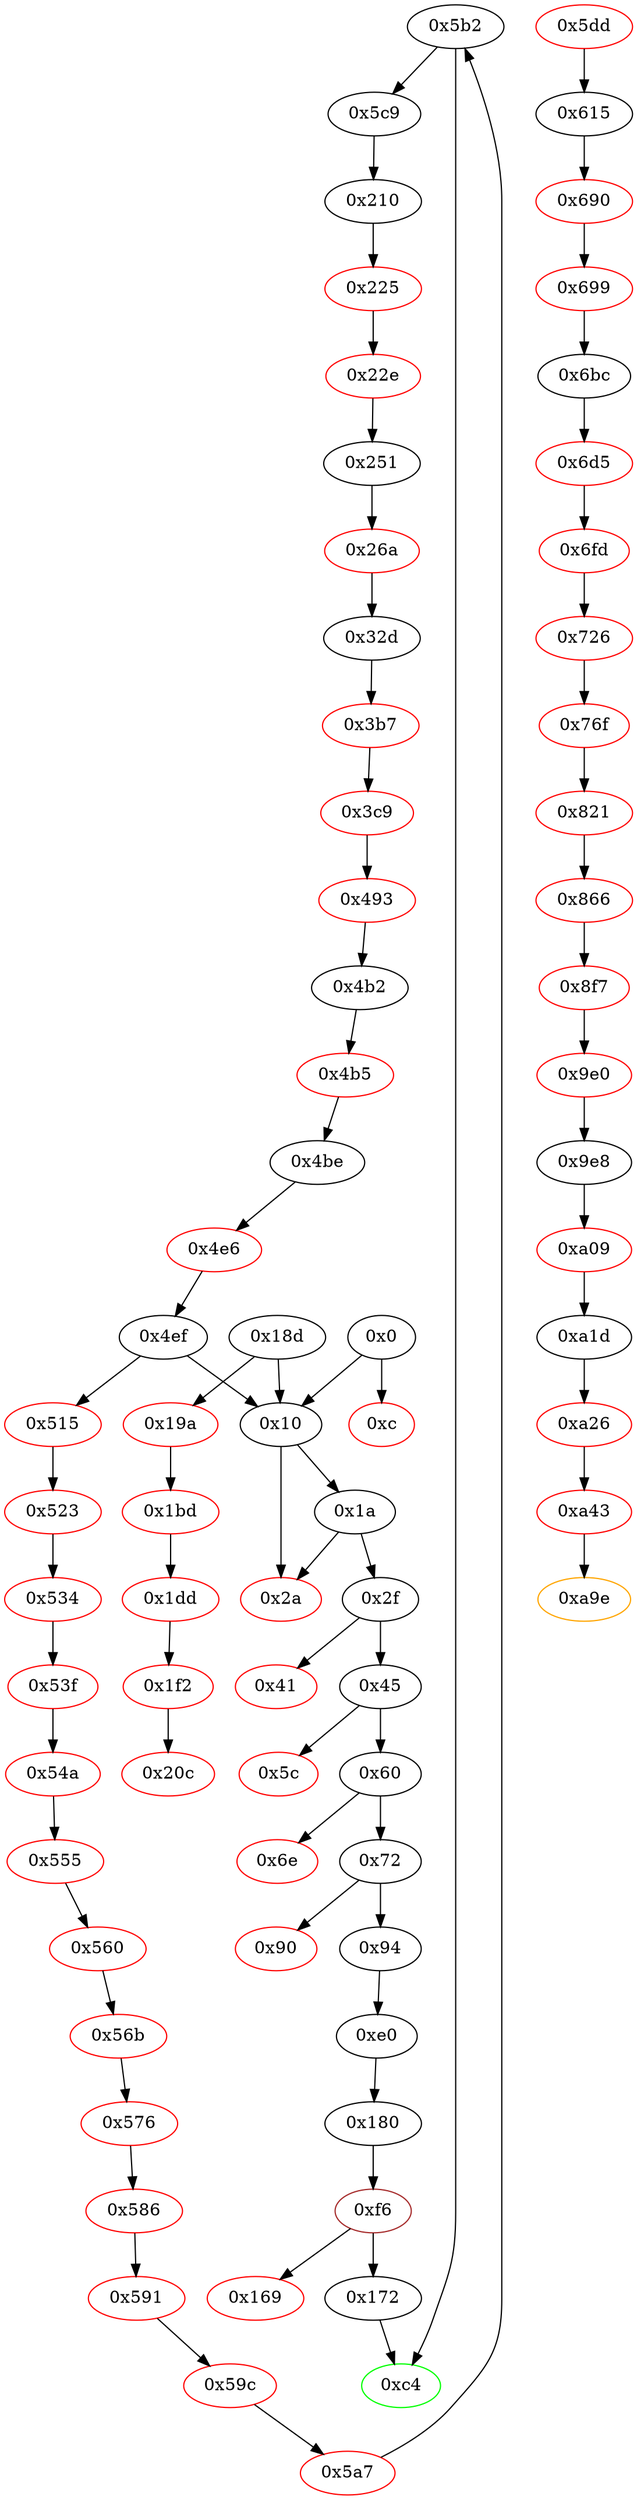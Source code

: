 strict digraph "" {
"0x1bd" [color=red, fillcolor=white, id="0x1bd", style=filled, tooltip="Block 0x1bd\n[0x1bd:0x1dc]\n---\nPredecessors: [0x19a]\nSuccessors: [0x1dd]\n---\n0x1bd PUSH1 0x0\n0x1bf DUP1\n0x1c0 REVERT\n0x1c1 JUMPDEST\n0x1c2 DUP2\n0x1c3 ADD\n0x1c4 SWAP1\n0x1c5 DUP1\n0x1c6 DUP1\n0x1c7 MLOAD\n0x1c8 PUSH1 0x40\n0x1ca MLOAD\n0x1cb SWAP4\n0x1cc SWAP3\n0x1cd SWAP2\n0x1ce SWAP1\n0x1cf DUP5\n0x1d0 PUSH5 0x100000000\n0x1d6 DUP3\n0x1d7 GT\n0x1d8 ISZERO\n0x1d9 PUSH2 0x53\n0x1dc JUMPI\n---\n0x1bd: V155 = 0x0\n0x1c0: REVERT 0x0 0x0\n0x1c1: JUMPDEST \n0x1c3: V156 = ADD S1 S0\n0x1c7: V157 = M[S1]\n0x1c8: V158 = 0x40\n0x1ca: V159 = M[0x40]\n0x1d0: V160 = 0x100000000\n0x1d7: V161 = GT V157 0x100000000\n0x1d8: V162 = ISZERO V161\n0x1d9: V163 = 0x53\n0x1dc: THROWI V162\n---\nEntry stack: [V144, V147]\nStack pops: 0\nStack additions: [V159, V157, S1, S1, V156, V159]\nExit stack: []\n\nDef sites:\nV144: {0x19e.0x1a2}\nV147: {0x19e.0x1a7}\n"];
"0x1dd" [color=red, fillcolor=white, id="0x1dd", style=filled, tooltip="Block 0x1dd\n[0x1dd:0x1f1]\n---\nPredecessors: [0x1bd]\nSuccessors: [0x1f2]\n---\n0x1dd PUSH1 0x0\n0x1df DUP1\n0x1e0 REVERT\n0x1e1 JUMPDEST\n0x1e2 SWAP1\n0x1e3 DUP4\n0x1e4 ADD\n0x1e5 SWAP1\n0x1e6 PUSH1 0x20\n0x1e8 DUP3\n0x1e9 ADD\n0x1ea DUP6\n0x1eb DUP2\n0x1ec GT\n0x1ed ISZERO\n0x1ee PUSH2 0x68\n0x1f1 JUMPI\n---\n0x1dd: V164 = 0x0\n0x1e0: REVERT 0x0 0x0\n0x1e1: JUMPDEST \n0x1e4: V165 = ADD S3 S1\n0x1e6: V166 = 0x20\n0x1e9: V167 = ADD V165 0x20\n0x1ec: V168 = GT V167 S4\n0x1ed: V169 = ISZERO V168\n0x1ee: V170 = 0x68\n0x1f1: THROWI V169\n---\nEntry stack: [V159, V156, S3, S2, V157, V159]\nStack pops: 0\nStack additions: [V167, S0, V165, S2, S3, S4]\nExit stack: []\n\nDef sites:\nV159: {0x1c1.0x1ca}\nV156: {0x1c1.0x1c3}\nS3: {}\nS2: {}\nV157: {0x1c1.0x1c7}\nV159: {0x1c1.0x1ca}\n"];
"0x4b2" [fillcolor=white, id="0x4b2", style=filled, tooltip="Block 0x4b2\n[0x4b2:0x4b4]\n---\nPredecessors: [0x493]\nSuccessors: [0x4b5]\n---\n0x4b2 SWAP2\n0x4b3 DUP3\n0x4b4 ADD\n---\n0x4b4: V411 = ADD S0 S2\n---\nEntry stack: [S4, S3, S2, S1, S0]\nStack pops: 3\nStack additions: [S0, S1, V411]\nExit stack: [S4, S3, S0, S1, V411]\n\nDef sites:\nS4: {}\nS3: {}\nS2: {}\nS1: {}\nS0: {}\n"];
"0x3b7" [color=red, fillcolor=white, id="0x3b7", style=filled, tooltip="Block 0x3b7\n[0x3b7:0x3c8]\n---\nPredecessors: [0x32d]\nSuccessors: [0x3c9]\n---\n0x3b7 JUMPDEST\n0x3b8 SWAP1\n0x3b9 JUMP\n0x3ba JUMPDEST\n0x3bb PUSH1 0x1\n0x3bd PUSH1 0x1\n0x3bf PUSH1 0xa0\n0x3c1 SHL\n0x3c2 SUB\n0x3c3 DUP2\n0x3c4 AND\n0x3c5 PUSH2 0x28b\n0x3c8 JUMPI\n---\n0x3b7: JUMPDEST \n0x3b9: JUMP S1\n0x3ba: JUMPDEST \n0x3bb: V319 = 0x1\n0x3bd: V320 = 0x1\n0x3bf: V321 = 0xa0\n0x3c1: V322 = SHL 0xa0 0x1\n0x3c2: V323 = SUB 0x10000000000000000000000000000000000000000 0x1\n0x3c4: V324 = AND S0 0xffffffffffffffffffffffffffffffffffffffff\n0x3c5: V325 = 0x28b\n0x3c8: THROWI V324\n---\nEntry stack: [V318]\nStack pops: 3\nStack additions: [S0]\nExit stack: []\n\nDef sites:\nV318: {0x3a8.0x3b6}\n"];
"0x699" [color=red, fillcolor=white, id="0x699", style=filled, tooltip="Block 0x699\n[0x699:0x6bb]\n---\nPredecessors: [0x690]\nSuccessors: [0x6bc]\n---\n0x699 DUP2\n0x69a DUP2\n0x69b ADD\n0x69c MLOAD\n0x69d DUP4\n0x69e DUP3\n0x69f ADD\n0x6a0 MSTORE\n0x6a1 PUSH1 0x20\n0x6a3 ADD\n0x6a4 PUSH2 0x187\n0x6a7 JUMP\n0x6a8 JUMPDEST\n0x6a9 POP\n0x6aa POP\n0x6ab POP\n0x6ac POP\n0x6ad SWAP1\n0x6ae POP\n0x6af SWAP1\n0x6b0 DUP2\n0x6b1 ADD\n0x6b2 SWAP1\n0x6b3 PUSH1 0x1f\n0x6b5 AND\n0x6b6 DUP1\n0x6b7 ISZERO\n0x6b8 PUSH2 0x1cc\n0x6bb JUMPI\n---\n0x69b: V565 = ADD 0x0 V560\n0x69c: V566 = M[V565]\n0x69f: V567 = ADD 0x0 V559\n0x6a0: M[V567] = V566\n0x6a1: V568 = 0x20\n0x6a3: V569 = ADD 0x20 0x0\n0x6a4: V570 = 0x187\n0x6a7: THROW \n0x6a8: JUMPDEST \n0x6b1: V571 = ADD S4 S6\n0x6b3: V572 = 0x1f\n0x6b5: V573 = AND 0x1f S4\n0x6b7: V574 = ISZERO V573\n0x6b8: V575 = 0x1cc\n0x6bb: THROWI V574\n---\nEntry stack: [S9, V554, V554, V559, V560, V558, V558, V559, V560, 0x0]\nStack pops: 3\nStack additions: [V573, V571]\nExit stack: []\n\nDef sites:\nS9: {}\nV554: {0x66e.0x672}\nV554: {0x66e.0x672}\nV559: {0x66e.0x686}\nV560: {0x66e.0x689}\nV558: {0x66e.0x67f}\nV558: {0x66e.0x67f}\nV559: {0x66e.0x686}\nV560: {0x66e.0x689}\n0x0: {0x66e.0x68e}\n"];
"0x18d" [fillcolor=white, id="0x18d", style=filled, tooltip="Block 0x18d\n[0x18d:0x199]\n---\nPredecessors: []\nSuccessors: [0x10, 0x19a]\n---\n0x18d INVALID\n0x18e PUSH1 0x80\n0x190 PUSH1 0x40\n0x192 MSTORE\n0x193 CALLVALUE\n0x194 DUP1\n0x195 ISZERO\n0x196 PUSH2 0x10\n0x199 JUMPI\n---\n0x18d: INVALID \n0x18e: V137 = 0x80\n0x190: V138 = 0x40\n0x192: M[0x40] = 0x80\n0x193: V139 = CALLVALUE\n0x195: V140 = ISZERO V139\n0x196: V141 = 0x10\n0x199: JUMPI 0x10 V140\n---\nEntry stack: []\nStack pops: 0\nStack additions: [V139]\nExit stack: []\n\nDef sites:\n"];
"0x6d5" [color=red, fillcolor=white, id="0x6d5", style=filled, tooltip="Block 0x6d5\n[0x6d5:0x6fc]\n---\nPredecessors: [0x6bc]\nSuccessors: [0x6fd]\n---\n0x6d5 JUMPDEST\n0x6d6 POP\n0x6d7 SWAP3\n0x6d8 POP\n0x6d9 POP\n0x6da POP\n0x6db PUSH1 0x40\n0x6dd MLOAD\n0x6de DUP1\n0x6df SWAP2\n0x6e0 SUB\n0x6e1 SWAP1\n0x6e2 RETURN\n0x6e3 JUMPDEST\n0x6e4 PUSH2 0x11f\n0x6e7 PUSH2 0x527\n0x6ea JUMP\n0x6eb JUMPDEST\n0x6ec PUSH2 0xd4\n0x6ef PUSH1 0x4\n0x6f1 DUP1\n0x6f2 CALLDATASIZE\n0x6f3 SUB\n0x6f4 PUSH1 0x20\n0x6f6 DUP2\n0x6f7 LT\n0x6f8 ISZERO\n0x6f9 PUSH2 0x1f8\n0x6fc JUMPI\n---\n0x6d5: JUMPDEST \n0x6db: V588 = 0x40\n0x6dd: V589 = M[0x40]\n0x6e0: V590 = SUB V587 V589\n0x6e2: RETURN V589 V590\n0x6e3: JUMPDEST \n0x6e4: V591 = 0x11f\n0x6e7: V592 = 0x527\n0x6ea: THROW \n0x6eb: JUMPDEST \n0x6ec: V593 = 0xd4\n0x6ef: V594 = 0x4\n0x6f2: V595 = CALLDATASIZE\n0x6f3: V596 = SUB V595 0x4\n0x6f4: V597 = 0x20\n0x6f7: V598 = LT V596 0x20\n0x6f8: V599 = ISZERO V598\n0x6f9: V600 = 0x1f8\n0x6fc: THROWI V599\n---\nEntry stack: [V587, V573]\nStack pops: 19\nStack additions: [V596, 0x4, 0xd4]\nExit stack: []\n\nDef sites:\nV587: {0x6bc.0x6d2}\nV573: {0x6a8.0x6b5}\n"];
"0x5dd" [color=red, fillcolor=white, id="0x5dd", style=filled, tooltip="Block 0x5dd\n[0x5dd:0x614]\n---\nPredecessors: []\nSuccessors: [0x615]\n---\n0x5dd JUMPDEST\n0x5de STOP\n0x5df JUMPDEST\n0x5e0 PUSH2 0xde\n0x5e3 PUSH2 0x2fc\n0x5e6 JUMP\n0x5e7 JUMPDEST\n0x5e8 PUSH1 0x40\n0x5ea DUP1\n0x5eb MLOAD\n0x5ec PUSH1 0x1\n0x5ee PUSH1 0x1\n0x5f0 PUSH1 0xa0\n0x5f2 SHL\n0x5f3 SUB\n0x5f4 SWAP1\n0x5f5 SWAP3\n0x5f6 AND\n0x5f7 DUP3\n0x5f8 MSTORE\n0x5f9 MLOAD\n0x5fa SWAP1\n0x5fb DUP2\n0x5fc SWAP1\n0x5fd SUB\n0x5fe PUSH1 0x20\n0x600 ADD\n0x601 SWAP1\n0x602 RETURN\n0x603 JUMPDEST\n0x604 PUSH2 0xd4\n0x607 PUSH1 0x4\n0x609 DUP1\n0x60a CALLDATASIZE\n0x60b SUB\n0x60c PUSH1 0x20\n0x60e DUP2\n0x60f LT\n0x610 ISZERO\n0x611 PUSH2 0x110\n0x614 JUMPI\n---\n0x5dd: JUMPDEST \n0x5de: STOP \n0x5df: JUMPDEST \n0x5e0: V504 = 0xde\n0x5e3: V505 = 0x2fc\n0x5e6: THROW \n0x5e7: JUMPDEST \n0x5e8: V506 = 0x40\n0x5eb: V507 = M[0x40]\n0x5ec: V508 = 0x1\n0x5ee: V509 = 0x1\n0x5f0: V510 = 0xa0\n0x5f2: V511 = SHL 0xa0 0x1\n0x5f3: V512 = SUB 0x10000000000000000000000000000000000000000 0x1\n0x5f6: V513 = AND S0 0xffffffffffffffffffffffffffffffffffffffff\n0x5f8: M[V507] = V513\n0x5f9: V514 = M[0x40]\n0x5fd: V515 = SUB V507 V514\n0x5fe: V516 = 0x20\n0x600: V517 = ADD 0x20 V515\n0x602: RETURN V514 V517\n0x603: JUMPDEST \n0x604: V518 = 0xd4\n0x607: V519 = 0x4\n0x60a: V520 = CALLDATASIZE\n0x60b: V521 = SUB V520 0x4\n0x60c: V522 = 0x20\n0x60f: V523 = LT V521 0x20\n0x610: V524 = ISZERO V523\n0x611: V525 = 0x110\n0x614: THROWI V524\n---\nEntry stack: []\nStack pops: 0\nStack additions: [0xde, V521, 0x4, 0xd4]\nExit stack: []\n\nDef sites:\n"];
"0x172" [fillcolor=white, id="0x172", style=filled, tooltip="Block 0x172\n[0x172:0x17f]\n---\nPredecessors: [0xf6]\nSuccessors: [0xc4]\n---\n0x172 JUMPDEST\n0x173 POP\n0x174 SWAP10\n0x175 SWAP9\n0x176 POP\n0x177 POP\n0x178 POP\n0x179 POP\n0x17a POP\n0x17b POP\n0x17c POP\n0x17d POP\n0x17e POP\n0x17f JUMP\n---\n0x172: JUMPDEST \n0x17f: JUMP 0xc4\n---\nEntry stack: [V13, 0xc4, V45, V43, V62, V65, V68, V71, V75, 0x0, 0x0, V126, V127]\nStack pops: 12\nStack additions: [S1]\nExit stack: [V13, V126]\n\nDef sites:\nV13: {0x1a.0x1f}\n0xc4: {0x2f.0x30}\nV45: {0x72.0x78}\nV43: {0x72.0x74}\nV62: {0x94.0xa5}\nV65: {0x94.0xab}\nV68: {0x94.0xb1}\nV71: {0x94.0xb7}\nV75: {0x94.0xbf}\n0x0: {0xe0.0xe1}\n0x0: {0xe0.0xe1}\nV126: {0xf6.0x160}\nV127: {0xf6.0x162}\n"];
"0xa26" [color=red, fillcolor=white, id="0xa26", style=filled, tooltip="Block 0xa26\n[0xa26:0xa42]\n---\nPredecessors: [0xa1d]\nSuccessors: [0xa43]\n---\n0xa26 JUMPDEST\n0xa27 POP\n0xa28 POP\n0xa29 POP\n0xa2a POP\n0xa2b POP\n0xa2c SWAP1\n0xa2d POP\n0xa2e SWAP1\n0xa2f JUMP\n0xa30 JUMPDEST\n0xa31 PUSH1 0x3\n0xa33 SLOAD\n0xa34 SWAP1\n0xa35 JUMP\n0xa36 JUMPDEST\n0xa37 PUSH2 0x535\n0xa3a PUSH2 0x481\n0xa3d JUMP\n0xa3e JUMPDEST\n0xa3f PUSH2 0x574\n0xa42 JUMPI\n---\n0xa26: JUMPDEST \n0xa2f: JUMP S7\n0xa30: JUMPDEST \n0xa31: V860 = 0x3\n0xa33: V861 = S[0x3]\n0xa35: JUMP S0\n0xa36: JUMPDEST \n0xa37: V862 = 0x535\n0xa3a: V863 = 0x481\n0xa3d: THROW \n0xa3e: JUMPDEST \n0xa3f: V864 = 0x574\n0xa42: THROWI S0\n---\nEntry stack: [V859, V851, V844]\nStack pops: 57\nStack additions: []\nExit stack: []\n\nDef sites:\nV859: {0xa1d.0xa24}\nV851: {0xa09.0xa11}\nV844: {0x9fb.0x9fd}\n"];
"0x45" [fillcolor=white, id="0x45", style=filled, tooltip="Block 0x45\n[0x45:0x5b]\n---\nPredecessors: [0x2f]\nSuccessors: [0x5c, 0x60]\n---\n0x45 JUMPDEST\n0x46 DUP2\n0x47 ADD\n0x48 SWAP1\n0x49 PUSH1 0x20\n0x4b DUP2\n0x4c ADD\n0x4d DUP2\n0x4e CALLDATALOAD\n0x4f PUSH5 0x100000000\n0x55 DUP2\n0x56 GT\n0x57 ISZERO\n0x58 PUSH2 0x60\n0x5b JUMPI\n---\n0x45: JUMPDEST \n0x47: V27 = ADD 0x4 V21\n0x49: V28 = 0x20\n0x4c: V29 = ADD 0x4 0x20\n0x4e: V30 = CALLDATALOAD 0x4\n0x4f: V31 = 0x100000000\n0x56: V32 = GT V30 0x100000000\n0x57: V33 = ISZERO V32\n0x58: V34 = 0x60\n0x5b: JUMPI 0x60 V33\n---\nEntry stack: [V13, 0xc4, 0x4, V21]\nStack pops: 2\nStack additions: [V27, S1, 0x24, V30]\nExit stack: [V13, 0xc4, V27, 0x4, 0x24, V30]\n\nDef sites:\nV13: {0x1a.0x1f}\n0xc4: {0x2f.0x30}\n0x4: {0x2f.0x33}\nV21: {0x2f.0x37}\n"];
"0x5a7" [color=red, fillcolor=white, id="0x5a7", style=filled, tooltip="Block 0x5a7\n[0x5a7:0x5b1]\n---\nPredecessors: [0x59c]\nSuccessors: [0x5b2]\n---\n0x5a7 DUP1\n0x5a8 PUSH4 0x715018a6\n0x5ad EQ\n0x5ae PUSH2 0x131\n0x5b1 JUMPI\n---\n0x5a8: V483 = 0x715018a6\n0x5ad: V484 = EQ 0x715018a6 S0\n0x5ae: V485 = 0x131\n0x5b1: THROWI V484\n---\nEntry stack: [S0]\nStack pops: 1\nStack additions: [S0]\nExit stack: [S0]\n\nDef sites:\nS0: {}\n"];
"0x4be" [fillcolor=white, id="0x4be", style=filled, tooltip="Block 0x4be\n[0x4be:0x4e5]\n---\nPredecessors: [0x4b5]\nSuccessors: [0x4e6]\n---\n0x4be DUP3\n0x4bf MLOAD\n0x4c0 DUP3\n0x4c1 SSTORE\n0x4c2 SWAP2\n0x4c3 PUSH1 0x20\n0x4c5 ADD\n0x4c6 SWAP2\n0x4c7 SWAP1\n0x4c8 PUSH1 0x1\n0x4ca ADD\n0x4cb SWAP1\n0x4cc PUSH2 0x327\n0x4cf JUMP\n0x4d0 JUMPDEST\n0x4d1 POP\n0x4d2 PUSH2 0x34e\n0x4d5 SWAP3\n0x4d6 SWAP2\n0x4d7 POP\n0x4d8 PUSH2 0x352\n0x4db JUMP\n0x4dc JUMPDEST\n0x4dd POP\n0x4de SWAP1\n0x4df JUMP\n0x4e0 JUMPDEST\n0x4e1 PUSH2 0x229\n0x4e4 SWAP2\n0x4e5 SWAP1\n---\n0x4bf: V415 = M[S2]\n0x4c1: S[S1] = V415\n0x4c3: V416 = 0x20\n0x4c5: V417 = ADD 0x20 S2\n0x4c8: V418 = 0x1\n0x4ca: V419 = ADD 0x1 S1\n0x4cc: V420 = 0x327\n0x4cf: THROW \n0x4d0: JUMPDEST \n0x4d2: V421 = 0x34e\n0x4d8: V422 = 0x352\n0x4db: THROW \n0x4dc: JUMPDEST \n0x4df: JUMP S2\n0x4e0: JUMPDEST \n0x4e1: V423 = 0x229\n---\nEntry stack: [S4, S3, S2, S1, V411]\nStack pops: 5\nStack additions: [S0, S1, 0x229]\nExit stack: []\n\nDef sites:\nS4: {}\nS3: {}\nS2: {}\nS1: {}\nV411: {0x4b2.0x4b4}\n"];
"0x591" [color=red, fillcolor=white, id="0x591", style=filled, tooltip="Block 0x591\n[0x591:0x59b]\n---\nPredecessors: [0x586]\nSuccessors: [0x59c]\n---\n0x591 DUP1\n0x592 PUSH4 0x6a1db1bf\n0x597 EQ\n0x598 PUSH2 0xfa\n0x59b JUMPI\n---\n0x592: V477 = 0x6a1db1bf\n0x597: V478 = EQ 0x6a1db1bf S0\n0x598: V479 = 0xfa\n0x59b: THROWI V478\n---\nEntry stack: [S0]\nStack pops: 1\nStack additions: [S0]\nExit stack: [S0]\n\nDef sites:\nS0: {}\n"];
"0x53f" [color=red, fillcolor=white, id="0x53f", style=filled, tooltip="Block 0x53f\n[0x53f:0x549]\n---\nPredecessors: [0x534]\nSuccessors: [0x54a]\n---\n0x53f DUP1\n0x540 PUSH4 0x8f32d59b\n0x545 EQ\n0x546 PUSH2 0x141\n0x549 JUMPI\n---\n0x540: V455 = 0x8f32d59b\n0x545: V456 = EQ 0x8f32d59b V448\n0x546: V457 = 0x141\n0x549: THROWI V456\n---\nEntry stack: [V448]\nStack pops: 1\nStack additions: [S0]\nExit stack: [V448]\n\nDef sites:\nV448: {0x523.0x528}\n"];
"0x59c" [color=red, fillcolor=white, id="0x59c", style=filled, tooltip="Block 0x59c\n[0x59c:0x5a6]\n---\nPredecessors: [0x591]\nSuccessors: [0x5a7]\n---\n0x59c DUP1\n0x59d PUSH4 0x6ff623fa\n0x5a2 EQ\n0x5a3 PUSH2 0x117\n0x5a6 JUMPI\n---\n0x59d: V480 = 0x6ff623fa\n0x5a2: V481 = EQ 0x6ff623fa S0\n0x5a3: V482 = 0x117\n0x5a6: THROWI V481\n---\nEntry stack: [S0]\nStack pops: 1\nStack additions: [S0]\nExit stack: [S0]\n\nDef sites:\nS0: {}\n"];
"0x5c" [color=red, fillcolor=white, id="0x5c", style=filled, tooltip="Block 0x5c\n[0x5c:0x5f]\n---\nPredecessors: [0x45]\nSuccessors: []\n---\n0x5c PUSH1 0x0\n0x5e DUP1\n0x5f REVERT\n---\n0x5c: V35 = 0x0\n0x5f: REVERT 0x0 0x0\n---\nEntry stack: [V13, 0xc4, V27, 0x4, 0x24, V30]\nStack pops: 0\nStack additions: []\nExit stack: [V13, 0xc4, V27, 0x4, 0x24, V30]\n\nDef sites:\nV13: {0x1a.0x1f}\n0xc4: {0x2f.0x30}\nV27: {0x45.0x47}\n0x4: {0x2f.0x33}\n0x24: {0x45.0x4c}\nV30: {0x45.0x4e}\n"];
"0x169" [color=red, fillcolor=white, id="0x169", style=filled, tooltip="Block 0x169\n[0x169:0x171]\n---\nPredecessors: [0xf6]\nSuccessors: []\n---\n0x169 RETURNDATASIZE\n0x16a PUSH1 0x0\n0x16c DUP1\n0x16d RETURNDATACOPY\n0x16e RETURNDATASIZE\n0x16f PUSH1 0x0\n0x171 REVERT\n---\n0x169: V130 = RETURNDATASIZE\n0x16a: V131 = 0x0\n0x16d: RETURNDATACOPY 0x0 0x0 V130\n0x16e: V132 = RETURNDATASIZE\n0x16f: V133 = 0x0\n0x171: REVERT 0x0 V132\n---\nEntry stack: [V13, 0xc4, V45, V43, V62, V65, V68, V71, V75, 0x0, 0x0, V126, V127]\nStack pops: 0\nStack additions: []\nExit stack: [V13, 0xc4, V45, V43, V62, V65, V68, V71, V75, 0x0, 0x0, V126, V127]\n\nDef sites:\nV13: {0x1a.0x1f}\n0xc4: {0x2f.0x30}\nV45: {0x72.0x78}\nV43: {0x72.0x74}\nV62: {0x94.0xa5}\nV65: {0x94.0xab}\nV68: {0x94.0xb1}\nV71: {0x94.0xb7}\nV75: {0x94.0xbf}\n0x0: {0xe0.0xe1}\n0x0: {0xe0.0xe1}\nV126: {0xf6.0x160}\nV127: {0xf6.0x162}\n"];
"0x180" [fillcolor=white, id="0x180", style=filled, tooltip="Block 0x180\n[0x180:0x18c]\n---\nPredecessors: [0xe0]\nSuccessors: [0xf6]\n---\n0x180 JUMPDEST\n0x181 PUSH2 0xa62\n0x184 DUP1\n0x185 PUSH2 0x18e\n0x188 DUP4\n0x189 CODECOPY\n0x18a ADD\n0x18b SWAP1\n0x18c JUMP\n---\n0x180: JUMPDEST \n0x181: V134 = 0xa62\n0x185: V135 = 0x18e\n0x189: CODECOPY V91 0x18e 0xa62\n0x18a: V136 = ADD 0xa62 V91\n0x18c: JUMP 0xf6\n---\nEntry stack: [V13, 0xc4, V45, V43, V62, V65, V68, V71, V75, 0x0, 0x0, V45, V43, V62, V65, V68, V71, V75, 0xf6, V91]\nStack pops: 2\nStack additions: [V136]\nExit stack: [V13, 0xc4, V45, V43, V62, V65, V68, V71, V75, 0x0, 0x0, V45, V43, V62, V65, V68, V71, V75, V136]\n\nDef sites:\nV13: {0x1a.0x1f}\n0xc4: {0x2f.0x30}\nV45: {0x72.0x78}\nV43: {0x72.0x74}\nV62: {0x94.0xa5}\nV65: {0x94.0xab}\nV68: {0x94.0xb1}\nV71: {0x94.0xb7}\nV75: {0x94.0xbf}\n0x0: {0xe0.0xe1}\n0x0: {0xe0.0xe1}\nV45: {0x72.0x78}\nV43: {0x72.0x74}\nV62: {0x94.0xa5}\nV65: {0x94.0xab}\nV68: {0x94.0xb1}\nV71: {0x94.0xb7}\nV75: {0x94.0xbf}\n0xf6: {0xe0.0xee}\nV91: {0xe0.0xed}\n"];
"0xf6" [color=brown, fillcolor=white, id="0xf6", style=filled, tooltip="Block 0xf6\n[0xf6:0x168]\n---\nPredecessors: [0x180]\nSuccessors: [0x169, 0x172]\n---\n0xf6 JUMPDEST\n0xf7 PUSH1 0x1\n0xf9 PUSH1 0x1\n0xfb PUSH1 0xa0\n0xfd SHL\n0xfe SUB\n0xff DUP1\n0x100 DUP8\n0x101 AND\n0x102 PUSH1 0x20\n0x104 DUP4\n0x105 ADD\n0x106 MSTORE\n0x107 PUSH1 0x40\n0x109 DUP3\n0x10a ADD\n0x10b DUP7\n0x10c SWAP1\n0x10d MSTORE\n0x10e PUSH1 0x60\n0x110 DUP3\n0x111 ADD\n0x112 DUP6\n0x113 SWAP1\n0x114 MSTORE\n0x115 PUSH1 0x80\n0x117 DUP3\n0x118 ADD\n0x119 DUP5\n0x11a SWAP1\n0x11b MSTORE\n0x11c DUP3\n0x11d AND\n0x11e PUSH1 0xa0\n0x120 DUP3\n0x121 ADD\n0x122 MSTORE\n0x123 PUSH1 0xc0\n0x125 DUP1\n0x126 DUP3\n0x127 MSTORE\n0x128 DUP2\n0x129 ADD\n0x12a DUP8\n0x12b SWAP1\n0x12c MSTORE\n0x12d DUP1\n0x12e PUSH1 0xe0\n0x130 DUP2\n0x131 ADD\n0x132 DUP10\n0x133 DUP10\n0x134 DUP1\n0x135 DUP3\n0x136 DUP5\n0x137 CALLDATACOPY\n0x138 PUSH1 0x0\n0x13a DUP4\n0x13b DUP3\n0x13c ADD\n0x13d DUP2\n0x13e SWAP1\n0x13f MSTORE\n0x140 PUSH1 0x40\n0x142 MLOAD\n0x143 PUSH1 0x1f\n0x145 SWAP1\n0x146 SWAP3\n0x147 ADD\n0x148 PUSH1 0x1f\n0x14a NOT\n0x14b AND\n0x14c SWAP1\n0x14d SWAP4\n0x14e ADD\n0x14f DUP2\n0x150 SWAP1\n0x151 SUB\n0x152 SWAP12\n0x153 POP\n0x154 SWAP10\n0x155 POP\n0x156 SWAP1\n0x157 SWAP8\n0x158 POP\n0x159 POP\n0x15a POP\n0x15b POP\n0x15c POP\n0x15d POP\n0x15e POP\n0x15f POP\n0x160 CREATE\n0x161 DUP1\n0x162 ISZERO\n0x163 DUP1\n0x164 ISZERO\n0x165 PUSH2 0x172\n0x168 JUMPI\n---\n0xf6: JUMPDEST \n0xf7: V94 = 0x1\n0xf9: V95 = 0x1\n0xfb: V96 = 0xa0\n0xfd: V97 = SHL 0xa0 0x1\n0xfe: V98 = SUB 0x10000000000000000000000000000000000000000 0x1\n0x101: V99 = AND V62 0xffffffffffffffffffffffffffffffffffffffff\n0x102: V100 = 0x20\n0x105: V101 = ADD V136 0x20\n0x106: M[V101] = V99\n0x107: V102 = 0x40\n0x10a: V103 = ADD V136 0x40\n0x10d: M[V103] = V65\n0x10e: V104 = 0x60\n0x111: V105 = ADD V136 0x60\n0x114: M[V105] = V68\n0x115: V106 = 0x80\n0x118: V107 = ADD V136 0x80\n0x11b: M[V107] = V71\n0x11d: V108 = AND V75 0xffffffffffffffffffffffffffffffffffffffff\n0x11e: V109 = 0xa0\n0x121: V110 = ADD V136 0xa0\n0x122: M[V110] = V108\n0x123: V111 = 0xc0\n0x127: M[V136] = 0xc0\n0x129: V112 = ADD V136 0xc0\n0x12c: M[V112] = V43\n0x12e: V113 = 0xe0\n0x131: V114 = ADD V136 0xe0\n0x137: CALLDATACOPY V114 V45 V43\n0x138: V115 = 0x0\n0x13c: V116 = ADD V43 V114\n0x13f: M[V116] = 0x0\n0x140: V117 = 0x40\n0x142: V118 = M[0x40]\n0x143: V119 = 0x1f\n0x147: V120 = ADD V43 0x1f\n0x148: V121 = 0x1f\n0x14a: V122 = NOT 0x1f\n0x14b: V123 = AND 0xffffffffffffffffffffffffffffffffffffffffffffffffffffffffffffffe0 V120\n0x14e: V124 = ADD V114 V123\n0x151: V125 = SUB V124 V118\n0x160: V126 = CREATE 0x0 V118 V125\n0x162: V127 = ISZERO V126\n0x164: V128 = ISZERO V127\n0x165: V129 = 0x172\n0x168: JUMPI 0x172 V128\n---\nEntry stack: [V13, 0xc4, V45, V43, V62, V65, V68, V71, V75, 0x0, 0x0, V45, V43, V62, V65, V68, V71, V75, V136]\nStack pops: 8\nStack additions: [V126, V127]\nExit stack: [V13, 0xc4, V45, V43, V62, V65, V68, V71, V75, 0x0, 0x0, V126, V127]\n\nDef sites:\nV13: {0x1a.0x1f}\n0xc4: {0x2f.0x30}\nV45: {0x72.0x78}\nV43: {0x72.0x74}\nV62: {0x94.0xa5}\nV65: {0x94.0xab}\nV68: {0x94.0xb1}\nV71: {0x94.0xb7}\nV75: {0x94.0xbf}\n0x0: {0xe0.0xe1}\n0x0: {0xe0.0xe1}\nV45: {0x72.0x78}\nV43: {0x72.0x74}\nV62: {0x94.0xa5}\nV65: {0x94.0xab}\nV68: {0x94.0xb1}\nV71: {0x94.0xb7}\nV75: {0x94.0xbf}\nV136: {0x180.0x18a}\n"];
"0xa9e" [color=orange, fillcolor=white, id="0xa9e", style=filled, tooltip="Block 0xa9e\n[0xa9e:0xc23]\n---\nPredecessors: [0xa43]\nSuccessors: []\n---\n0xa9e PUSH1 0x40\n0xaa0 MLOAD\n0xaa1 PUSH3 0x461bcd\n0xaa5 PUSH1 0xe5\n0xaa7 SHL\n0xaa8 DUP2\n0xaa9 MSTORE\n0xaaa PUSH1 0x4\n0xaac ADD\n0xaad DUP1\n0xaae DUP1\n0xaaf PUSH1 0x20\n0xab1 ADD\n0xab2 DUP3\n0xab3 DUP2\n0xab4 SUB\n0xab5 DUP3\n0xab6 MSTORE\n0xab7 PUSH1 0x26\n0xab9 DUP2\n0xaba MSTORE\n0xabb PUSH1 0x20\n0xabd ADD\n0xabe DUP1\n0xabf PUSH2 0x627\n0xac2 PUSH1 0x26\n0xac4 SWAP2\n0xac5 CODECOPY\n0xac6 PUSH1 0x40\n0xac8 ADD\n0xac9 SWAP2\n0xaca POP\n0xacb POP\n0xacc PUSH1 0x40\n0xace MLOAD\n0xacf DUP1\n0xad0 SWAP2\n0xad1 SUB\n0xad2 SWAP1\n0xad3 REVERT\n0xad4 JUMPDEST\n0xad5 PUSH1 0x0\n0xad7 DUP1\n0xad8 SLOAD\n0xad9 PUSH1 0x40\n0xadb MLOAD\n0xadc PUSH1 0x1\n0xade PUSH1 0x1\n0xae0 PUSH1 0xa0\n0xae2 SHL\n0xae3 SUB\n0xae4 DUP1\n0xae5 DUP6\n0xae6 AND\n0xae7 SWAP4\n0xae8 SWAP3\n0xae9 AND\n0xaea SWAP2\n0xaeb PUSH32 0x8be0079c531659141344cd1fd0a4f28419497f9722a3daafe3b4186f6b6457e0\n0xb0c SWAP2\n0xb0d LOG3\n0xb0e PUSH1 0x0\n0xb10 DUP1\n0xb11 SLOAD\n0xb12 PUSH1 0x1\n0xb14 PUSH1 0x1\n0xb16 PUSH1 0xa0\n0xb18 SHL\n0xb19 SUB\n0xb1a NOT\n0xb1b AND\n0xb1c PUSH1 0x1\n0xb1e PUSH1 0x1\n0xb20 PUSH1 0xa0\n0xb22 SHL\n0xb23 SUB\n0xb24 SWAP3\n0xb25 SWAP1\n0xb26 SWAP3\n0xb27 AND\n0xb28 SWAP2\n0xb29 SWAP1\n0xb2a SWAP2\n0xb2b OR\n0xb2c SWAP1\n0xb2d SSTORE\n0xb2e JUMP\n0xb2f INVALID\n0xb30 MISSING 0x4f\n0xb31 PUSH24 0x6e61626c653a206e6577206f776e65722069732074686520\n0xb4a PUSH27 0x65726f20616464726573734f776e61626c653a2063616c6c657220\n0xb66 PUSH10 0x73206e6f742074686520\n0xb71 PUSH16 0x776e6572a265627a7a723158200bf8d8\n0xb82 MISSING 0xe1\n0xb83 PUSH26 0x9a023c3cf38c7b6917af7a20f226a1d461bc8af3304a3694fa2\n0xb9e MISSING 0xe5\n0xb9f PUSH5 0x736f6c6343\n0xba5 STOP\n0xba6 SDIV\n0xba7 SIGNEXTEND\n0xba8 STOP\n0xba9 ORIGIN\n0xbaa MISSING 0x4f\n0xbab PUSH24 0x6e61626c653a206e6577206f776e65722069732074686520\n0xbc4 PUSH27 0x65726f20616464726573738be0079c531659141344cd1fd0a4f284\n0xbe0 NOT\n0xbe1 MISSING 0x49\n0xbe2 PUSH32 0x9722a3daafe3b4186f6b6457e0a265627a7a723158202859a0302273f5ab4ea1\n0xc03 SWAP9\n0xc04 MISSING 0xc3\n0xc05 XOR\n0xc06 MISSING 0x24\n0xc07 MISSING 0xec\n0xc08 SWAP1\n0xc09 DUP13\n0xc0a MISSING 0xc1\n0xc0b MISSING 0xe5\n0xc0c STATICCALL\n0xc0d SHA3\n0xc0e DUP7\n0xc0f CALLDATALOAD\n0xc10 GT\n0xc11 MISSING 0x28\n0xc12 CREATE\n0xc13 PUSH10 0x3e8d19984064736f6c63\n0xc1e NUMBER\n0xc1f STOP\n0xc20 SDIV\n0xc21 SIGNEXTEND\n0xc22 STOP\n0xc23 ORIGIN\n---\n0xa9e: V897 = 0x40\n0xaa0: V898 = M[0x40]\n0xaa1: V899 = 0x461bcd\n0xaa5: V900 = 0xe5\n0xaa7: V901 = SHL 0xe5 0x461bcd\n0xaa9: M[V898] = 0x8c379a000000000000000000000000000000000000000000000000000000000\n0xaaa: V902 = 0x4\n0xaac: V903 = ADD 0x4 V898\n0xaaf: V904 = 0x20\n0xab1: V905 = ADD 0x20 V903\n0xab4: V906 = SUB V905 V903\n0xab6: M[V903] = V906\n0xab7: V907 = 0x26\n0xaba: M[V905] = 0x26\n0xabb: V908 = 0x20\n0xabd: V909 = ADD 0x20 V905\n0xabf: V910 = 0x627\n0xac2: V911 = 0x26\n0xac5: CODECOPY V909 0x627 0x26\n0xac6: V912 = 0x40\n0xac8: V913 = ADD 0x40 V909\n0xacc: V914 = 0x40\n0xace: V915 = M[0x40]\n0xad1: V916 = SUB V913 V915\n0xad3: REVERT V915 V916\n0xad4: JUMPDEST \n0xad5: V917 = 0x0\n0xad8: V918 = S[0x0]\n0xad9: V919 = 0x40\n0xadb: V920 = M[0x40]\n0xadc: V921 = 0x1\n0xade: V922 = 0x1\n0xae0: V923 = 0xa0\n0xae2: V924 = SHL 0xa0 0x1\n0xae3: V925 = SUB 0x10000000000000000000000000000000000000000 0x1\n0xae6: V926 = AND S0 0xffffffffffffffffffffffffffffffffffffffff\n0xae9: V927 = AND V918 0xffffffffffffffffffffffffffffffffffffffff\n0xaeb: V928 = 0x8be0079c531659141344cd1fd0a4f28419497f9722a3daafe3b4186f6b6457e0\n0xb0d: LOG V920 0x0 0x8be0079c531659141344cd1fd0a4f28419497f9722a3daafe3b4186f6b6457e0 V927 V926\n0xb0e: V929 = 0x0\n0xb11: V930 = S[0x0]\n0xb12: V931 = 0x1\n0xb14: V932 = 0x1\n0xb16: V933 = 0xa0\n0xb18: V934 = SHL 0xa0 0x1\n0xb19: V935 = SUB 0x10000000000000000000000000000000000000000 0x1\n0xb1a: V936 = NOT 0xffffffffffffffffffffffffffffffffffffffff\n0xb1b: V937 = AND 0xffffffffffffffffffffffff0000000000000000000000000000000000000000 V930\n0xb1c: V938 = 0x1\n0xb1e: V939 = 0x1\n0xb20: V940 = 0xa0\n0xb22: V941 = SHL 0xa0 0x1\n0xb23: V942 = SUB 0x10000000000000000000000000000000000000000 0x1\n0xb27: V943 = AND 0xffffffffffffffffffffffffffffffffffffffff S0\n0xb2b: V944 = OR V943 V937\n0xb2d: S[0x0] = V944\n0xb2e: JUMP S1\n0xb2f: INVALID \n0xb30: MISSING 0x4f\n0xb31: V945 = 0x6e61626c653a206e6577206f776e65722069732074686520\n0xb4a: V946 = 0x65726f20616464726573734f776e61626c653a2063616c6c657220\n0xb66: V947 = 0x73206e6f742074686520\n0xb71: V948 = 0x776e6572a265627a7a723158200bf8d8\n0xb82: MISSING 0xe1\n0xb83: V949 = 0x9a023c3cf38c7b6917af7a20f226a1d461bc8af3304a3694fa2\n0xb9e: MISSING 0xe5\n0xb9f: V950 = 0x736f6c6343\n0xba5: STOP \n0xba6: V951 = SDIV S0 S1\n0xba7: V952 = SIGNEXTEND V951 S2\n0xba8: STOP \n0xba9: V953 = ORIGIN\n0xbaa: MISSING 0x4f\n0xbab: V954 = 0x6e61626c653a206e6577206f776e65722069732074686520\n0xbc4: V955 = 0x65726f20616464726573738be0079c531659141344cd1fd0a4f284\n0xbe0: V956 = NOT 0x65726f20616464726573738be0079c531659141344cd1fd0a4f284\n0xbe1: MISSING 0x49\n0xbe2: V957 = 0x9722a3daafe3b4186f6b6457e0a265627a7a723158202859a0302273f5ab4ea1\n0xc04: MISSING 0xc3\n0xc05: V958 = XOR S0 S1\n0xc06: MISSING 0x24\n0xc07: MISSING 0xec\n0xc0a: MISSING 0xc1\n0xc0b: MISSING 0xe5\n0xc0c: V959 = STATICCALL S0 S1 S2 S3 S4 S5\n0xc0d: V960 = SHA3 V959 S6\n0xc0f: V961 = CALLDATALOAD S12\n0xc10: V962 = GT V961 V960\n0xc11: MISSING 0x28\n0xc12: V963 = CREATE S0 S1 S2\n0xc13: V964 = 0x3e8d19984064736f6c63\n0xc1e: V965 = NUMBER\n0xc1f: STOP \n0xc20: V966 = SDIV S0 S1\n0xc21: V967 = SIGNEXTEND V966 S2\n0xc22: STOP \n0xc23: V968 = ORIGIN\n---\nEntry stack: [S0]\nStack pops: 0\nStack additions: [0x776e6572a265627a7a723158200bf8d8, 0x73206e6f742074686520, 0x65726f20616464726573734f776e61626c653a2063616c6c657220, 0x6e61626c653a206e6577206f776e65722069732074686520, 0x9a023c3cf38c7b6917af7a20f226a1d461bc8af3304a3694fa2, 0x736f6c6343, V952, V953, 0xffffffffff9a8d90df9e9b9b8d9a8c8c741ff863ace9a6ebecbb32e02f5b0d7b, 0x6e61626c653a206e6577206f776e65722069732074686520, S8, S0, S1, S2, S3, S4, S5, S6, S7, 0x9722a3daafe3b4186f6b6457e0a265627a7a723158202859a0302273f5ab4ea1, V958, S12, S1, S0, S2, S3, S4, S5, S6, S7, S8, S9, S10, S11, S12, V962, S7, S8, S9, S10, S11, S12, V965, 0x3e8d19984064736f6c63, V963, V967, V968]\nExit stack: []\n\nDef sites:\nS0: {}\n"];
"0xe0" [fillcolor=white, id="0xe0", style=filled, tooltip="Block 0xe0\n[0xe0:0xf5]\n---\nPredecessors: [0x94]\nSuccessors: [0x180]\n---\n0xe0 JUMPDEST\n0xe1 PUSH1 0x0\n0xe3 DUP1\n0xe4 DUP9\n0xe5 DUP9\n0xe6 DUP9\n0xe7 DUP9\n0xe8 DUP9\n0xe9 DUP9\n0xea DUP9\n0xeb PUSH1 0x40\n0xed MLOAD\n0xee PUSH2 0xf6\n0xf1 SWAP1\n0xf2 PUSH2 0x180\n0xf5 JUMP\n---\n0xe0: JUMPDEST \n0xe1: V89 = 0x0\n0xeb: V90 = 0x40\n0xed: V91 = M[0x40]\n0xee: V92 = 0xf6\n0xf2: V93 = 0x180\n0xf5: JUMP 0x180\n---\nEntry stack: [V13, 0xc4, V45, V43, V62, V65, V68, V71, V75]\nStack pops: 7\nStack additions: [S6, S5, S4, S3, S2, S1, S0, 0x0, 0x0, S6, S5, S4, S3, S2, S1, S0, 0xf6, V91]\nExit stack: [V13, 0xc4, V45, V43, V62, V65, V68, V71, V75, 0x0, 0x0, V45, V43, V62, V65, V68, V71, V75, 0xf6, V91]\n\nDef sites:\nV13: {0x1a.0x1f}\n0xc4: {0x2f.0x30}\nV45: {0x72.0x78}\nV43: {0x72.0x74}\nV62: {0x94.0xa5}\nV65: {0x94.0xab}\nV68: {0x94.0xb1}\nV71: {0x94.0xb7}\nV75: {0x94.0xbf}\n"];
"0x866" [color=red, fillcolor=white, id="0x866", style=filled, tooltip="Block 0x866\n[0x866:0x8f6]\n---\nPredecessors: [0x821]\nSuccessors: [0x8f7]\n---\n0x866 PUSH1 0x40\n0x868 DUP1\n0x869 MLOAD\n0x86a PUSH3 0x461bcd\n0x86e PUSH1 0xe5\n0x870 SHL\n0x871 DUP2\n0x872 MSTORE\n0x873 PUSH1 0x20\n0x875 PUSH1 0x4\n0x877 DUP3\n0x878 ADD\n0x879 MSTORE\n0x87a PUSH1 0x14\n0x87c PUSH1 0x24\n0x87e DUP3\n0x87f ADD\n0x880 MSTORE\n0x881 PUSH20 0x496e76616c696420666565207061737365642121\n0x896 PUSH1 0x60\n0x898 SHL\n0x899 PUSH1 0x44\n0x89b DUP3\n0x89c ADD\n0x89d MSTORE\n0x89e SWAP1\n0x89f MLOAD\n0x8a0 SWAP1\n0x8a1 DUP2\n0x8a2 SWAP1\n0x8a3 SUB\n0x8a4 PUSH1 0x64\n0x8a6 ADD\n0x8a7 SWAP1\n0x8a8 REVERT\n0x8a9 JUMPDEST\n0x8aa PUSH1 0x3\n0x8ac DUP2\n0x8ad SWAP1\n0x8ae SSTORE\n0x8af PUSH1 0x40\n0x8b1 DUP1\n0x8b2 MLOAD\n0x8b3 DUP3\n0x8b4 DUP2\n0x8b5 MSTORE\n0x8b6 SWAP1\n0x8b7 MLOAD\n0x8b8 PUSH32 0x6bbc57480a46553fa4d156ce702beef5f3ad66303b0ed1a5d4cb44966c6584c3\n0x8d9 SWAP2\n0x8da DUP2\n0x8db SWAP1\n0x8dc SUB\n0x8dd PUSH1 0x20\n0x8df ADD\n0x8e0 SWAP1\n0x8e1 LOG1\n0x8e2 POP\n0x8e3 JUMP\n0x8e4 JUMPDEST\n0x8e5 PUSH1 0x4\n0x8e7 SLOAD\n0x8e8 SWAP1\n0x8e9 JUMP\n0x8ea JUMPDEST\n0x8eb PUSH2 0x3e9\n0x8ee PUSH2 0x481\n0x8f1 JUMP\n0x8f2 JUMPDEST\n0x8f3 PUSH2 0x428\n0x8f6 JUMPI\n---\n0x866: V717 = 0x40\n0x869: V718 = M[0x40]\n0x86a: V719 = 0x461bcd\n0x86e: V720 = 0xe5\n0x870: V721 = SHL 0xe5 0x461bcd\n0x872: M[V718] = 0x8c379a000000000000000000000000000000000000000000000000000000000\n0x873: V722 = 0x20\n0x875: V723 = 0x4\n0x878: V724 = ADD V718 0x4\n0x879: M[V724] = 0x20\n0x87a: V725 = 0x14\n0x87c: V726 = 0x24\n0x87f: V727 = ADD V718 0x24\n0x880: M[V727] = 0x14\n0x881: V728 = 0x496e76616c696420666565207061737365642121\n0x896: V729 = 0x60\n0x898: V730 = SHL 0x60 0x496e76616c696420666565207061737365642121\n0x899: V731 = 0x44\n0x89c: V732 = ADD V718 0x44\n0x89d: M[V732] = 0x496e76616c696420666565207061737365642121000000000000000000000000\n0x89f: V733 = M[0x40]\n0x8a3: V734 = SUB V718 V733\n0x8a4: V735 = 0x64\n0x8a6: V736 = ADD 0x64 V734\n0x8a8: REVERT V733 V736\n0x8a9: JUMPDEST \n0x8aa: V737 = 0x3\n0x8ae: S[0x3] = S0\n0x8af: V738 = 0x40\n0x8b2: V739 = M[0x40]\n0x8b5: M[V739] = S0\n0x8b7: V740 = M[0x40]\n0x8b8: V741 = 0x6bbc57480a46553fa4d156ce702beef5f3ad66303b0ed1a5d4cb44966c6584c3\n0x8dc: V742 = SUB V739 V740\n0x8dd: V743 = 0x20\n0x8df: V744 = ADD 0x20 V742\n0x8e1: LOG V740 V744 0x6bbc57480a46553fa4d156ce702beef5f3ad66303b0ed1a5d4cb44966c6584c3\n0x8e3: JUMP S1\n0x8e4: JUMPDEST \n0x8e5: V745 = 0x4\n0x8e7: V746 = S[0x4]\n0x8e9: JUMP S0\n0x8ea: JUMPDEST \n0x8eb: V747 = 0x3e9\n0x8ee: V748 = 0x481\n0x8f1: THROW \n0x8f2: JUMPDEST \n0x8f3: V749 = 0x428\n0x8f6: THROWI S0\n---\nEntry stack: [S0]\nStack pops: 0\nStack additions: [V746, 0x3e9]\nExit stack: []\n\nDef sites:\nS0: {}\n"];
"0x76f" [color=red, fillcolor=white, id="0x76f", style=filled, tooltip="Block 0x76f\n[0x76f:0x820]\n---\nPredecessors: [0x726]\nSuccessors: [0x821]\n---\n0x76f PUSH1 0x40\n0x771 DUP1\n0x772 MLOAD\n0x773 PUSH3 0x461bcd\n0x777 PUSH1 0xe5\n0x779 SHL\n0x77a DUP2\n0x77b MSTORE\n0x77c PUSH1 0x20\n0x77e PUSH1 0x4\n0x780 DUP3\n0x781 ADD\n0x782 MSTORE\n0x783 PUSH1 0x1c\n0x785 PUSH1 0x24\n0x787 DUP3\n0x788 ADD\n0x789 MSTORE\n0x78a PUSH32 0x496e76616c696465206665652077616c6c657420706173736564212100000000\n0x7ab PUSH1 0x44\n0x7ad DUP3\n0x7ae ADD\n0x7af MSTORE\n0x7b0 SWAP1\n0x7b1 MLOAD\n0x7b2 SWAP1\n0x7b3 DUP2\n0x7b4 SWAP1\n0x7b5 SUB\n0x7b6 PUSH1 0x64\n0x7b8 ADD\n0x7b9 SWAP1\n0x7ba REVERT\n0x7bb JUMPDEST\n0x7bc PUSH1 0x2\n0x7be DUP1\n0x7bf SLOAD\n0x7c0 PUSH1 0x1\n0x7c2 PUSH1 0x1\n0x7c4 PUSH1 0xa0\n0x7c6 SHL\n0x7c7 SUB\n0x7c8 NOT\n0x7c9 AND\n0x7ca PUSH1 0x1\n0x7cc PUSH1 0x1\n0x7ce PUSH1 0xa0\n0x7d0 SHL\n0x7d1 SUB\n0x7d2 DUP4\n0x7d3 AND\n0x7d4 SWAP1\n0x7d5 DUP2\n0x7d6 OR\n0x7d7 SWAP1\n0x7d8 SWAP2\n0x7d9 SSTORE\n0x7da PUSH1 0x40\n0x7dc MLOAD\n0x7dd PUSH32 0xe805ffc02a12d27b142431551e2cd3f766203c54a9a4ab0d1cf01ce7366a796f\n0x7fe SWAP1\n0x7ff PUSH1 0x0\n0x801 SWAP1\n0x802 LOG2\n0x803 POP\n0x804 JUMP\n0x805 JUMPDEST\n0x806 PUSH1 0x2\n0x808 SLOAD\n0x809 PUSH1 0x1\n0x80b PUSH1 0x1\n0x80d PUSH1 0xa0\n0x80f SHL\n0x810 SUB\n0x811 AND\n0x812 SWAP1\n0x813 JUMP\n0x814 JUMPDEST\n0x815 PUSH2 0x313\n0x818 PUSH2 0x481\n0x81b JUMP\n0x81c JUMPDEST\n0x81d PUSH2 0x352\n0x820 JUMPI\n---\n0x76f: V643 = 0x40\n0x772: V644 = M[0x40]\n0x773: V645 = 0x461bcd\n0x777: V646 = 0xe5\n0x779: V647 = SHL 0xe5 0x461bcd\n0x77b: M[V644] = 0x8c379a000000000000000000000000000000000000000000000000000000000\n0x77c: V648 = 0x20\n0x77e: V649 = 0x4\n0x781: V650 = ADD V644 0x4\n0x782: M[V650] = 0x20\n0x783: V651 = 0x1c\n0x785: V652 = 0x24\n0x788: V653 = ADD V644 0x24\n0x789: M[V653] = 0x1c\n0x78a: V654 = 0x496e76616c696465206665652077616c6c657420706173736564212100000000\n0x7ab: V655 = 0x44\n0x7ae: V656 = ADD V644 0x44\n0x7af: M[V656] = 0x496e76616c696465206665652077616c6c657420706173736564212100000000\n0x7b1: V657 = M[0x40]\n0x7b5: V658 = SUB V644 V657\n0x7b6: V659 = 0x64\n0x7b8: V660 = ADD 0x64 V658\n0x7ba: REVERT V657 V660\n0x7bb: JUMPDEST \n0x7bc: V661 = 0x2\n0x7bf: V662 = S[0x2]\n0x7c0: V663 = 0x1\n0x7c2: V664 = 0x1\n0x7c4: V665 = 0xa0\n0x7c6: V666 = SHL 0xa0 0x1\n0x7c7: V667 = SUB 0x10000000000000000000000000000000000000000 0x1\n0x7c8: V668 = NOT 0xffffffffffffffffffffffffffffffffffffffff\n0x7c9: V669 = AND 0xffffffffffffffffffffffff0000000000000000000000000000000000000000 V662\n0x7ca: V670 = 0x1\n0x7cc: V671 = 0x1\n0x7ce: V672 = 0xa0\n0x7d0: V673 = SHL 0xa0 0x1\n0x7d1: V674 = SUB 0x10000000000000000000000000000000000000000 0x1\n0x7d3: V675 = AND S0 0xffffffffffffffffffffffffffffffffffffffff\n0x7d6: V676 = OR V675 V669\n0x7d9: S[0x2] = V676\n0x7da: V677 = 0x40\n0x7dc: V678 = M[0x40]\n0x7dd: V679 = 0xe805ffc02a12d27b142431551e2cd3f766203c54a9a4ab0d1cf01ce7366a796f\n0x7ff: V680 = 0x0\n0x802: LOG V678 0x0 0xe805ffc02a12d27b142431551e2cd3f766203c54a9a4ab0d1cf01ce7366a796f V675\n0x804: JUMP S1\n0x805: JUMPDEST \n0x806: V681 = 0x2\n0x808: V682 = S[0x2]\n0x809: V683 = 0x1\n0x80b: V684 = 0x1\n0x80d: V685 = 0xa0\n0x80f: V686 = SHL 0xa0 0x1\n0x810: V687 = SUB 0x10000000000000000000000000000000000000000 0x1\n0x811: V688 = AND 0xffffffffffffffffffffffffffffffffffffffff V682\n0x813: JUMP S0\n0x814: JUMPDEST \n0x815: V689 = 0x313\n0x818: V690 = 0x481\n0x81b: THROW \n0x81c: JUMPDEST \n0x81d: V691 = 0x352\n0x820: THROWI S0\n---\nEntry stack: [S0]\nStack pops: 0\nStack additions: [V688, 0x313]\nExit stack: []\n\nDef sites:\nS0: {}\n"];
"0x4e6" [color=red, fillcolor=white, id="0x4e6", style=filled, tooltip="Block 0x4e6\n[0x4e6:0x4ee]\n---\nPredecessors: [0x4be]\nSuccessors: [0x4ef]\n---\n0x4e6 JUMPDEST\n0x4e7 DUP1\n0x4e8 DUP3\n0x4e9 GT\n0x4ea ISZERO\n0x4eb PUSH2 0x34e\n0x4ee JUMPI\n---\n0x4e6: JUMPDEST \n0x4e9: V424 = GT S1 S0\n0x4ea: V425 = ISZERO V424\n0x4eb: V426 = 0x34e\n0x4ee: THROWI V425\n---\nEntry stack: [0x229, S1, S0]\nStack pops: 2\nStack additions: [S1, S0]\nExit stack: [0x229, S1, S0]\n\nDef sites:\n0x229: {0x4e0.0x4e1}\nS1: {}\nS0: {}\n"];
"0x2a" [color=red, fillcolor=white, id="0x2a", style=filled, tooltip="Block 0x2a\n[0x2a:0x2e]\n---\nPredecessors: [0x10, 0x1a]\nSuccessors: []\n---\n0x2a JUMPDEST\n0x2b PUSH1 0x0\n0x2d DUP1\n0x2e REVERT\n---\n0x2a: JUMPDEST \n0x2b: V17 = 0x0\n0x2e: REVERT 0x0 0x0\n---\nEntry stack: [V13]\nStack pops: 0\nStack additions: []\nExit stack: [V13]\n\nDef sites:\nV13: {0x1a.0x1f}\n"];
"0x3c9" [color=red, fillcolor=white, id="0x3c9", style=filled, tooltip="Block 0x3c9\n[0x3c9:0x492]\n---\nPredecessors: [0x3b7]\nSuccessors: [0x493]\n---\n0x3c9 PUSH1 0x40\n0x3cb MLOAD\n0x3cc PUSH32 0x8c379a000000000000000000000000000000000000000000000000000000000\n0x3ed DUP2\n0x3ee MSTORE\n0x3ef PUSH1 0x4\n0x3f1 ADD\n0x3f2 DUP1\n0x3f3 DUP1\n0x3f4 PUSH1 0x20\n0x3f6 ADD\n0x3f7 DUP3\n0x3f8 DUP2\n0x3f9 SUB\n0x3fa DUP3\n0x3fb MSTORE\n0x3fc PUSH1 0x26\n0x3fe DUP2\n0x3ff MSTORE\n0x400 PUSH1 0x20\n0x402 ADD\n0x403 DUP1\n0x404 PUSH2 0xa1c\n0x407 PUSH1 0x26\n0x409 SWAP2\n0x40a CODECOPY\n0x40b PUSH1 0x40\n0x40d ADD\n0x40e SWAP2\n0x40f POP\n0x410 POP\n0x411 PUSH1 0x40\n0x413 MLOAD\n0x414 DUP1\n0x415 SWAP2\n0x416 SUB\n0x417 SWAP1\n0x418 REVERT\n0x419 JUMPDEST\n0x41a PUSH1 0x0\n0x41c DUP1\n0x41d SLOAD\n0x41e PUSH1 0x40\n0x420 MLOAD\n0x421 PUSH1 0x1\n0x423 PUSH1 0x1\n0x425 PUSH1 0xa0\n0x427 SHL\n0x428 SUB\n0x429 DUP1\n0x42a DUP6\n0x42b AND\n0x42c SWAP4\n0x42d SWAP3\n0x42e AND\n0x42f SWAP2\n0x430 PUSH1 0x0\n0x432 DUP1\n0x433 MLOAD\n0x434 PUSH1 0x20\n0x436 PUSH2 0xa42\n0x439 DUP4\n0x43a CODECOPY\n0x43b DUP2\n0x43c MLOAD\n0x43d SWAP2\n0x43e MSTORE\n0x43f SWAP2\n0x440 LOG3\n0x441 PUSH1 0x0\n0x443 DUP1\n0x444 SLOAD\n0x445 PUSH1 0x1\n0x447 PUSH1 0x1\n0x449 PUSH1 0xa0\n0x44b SHL\n0x44c SUB\n0x44d NOT\n0x44e AND\n0x44f PUSH1 0x1\n0x451 PUSH1 0x1\n0x453 PUSH1 0xa0\n0x455 SHL\n0x456 SUB\n0x457 SWAP3\n0x458 SWAP1\n0x459 SWAP3\n0x45a AND\n0x45b SWAP2\n0x45c SWAP1\n0x45d SWAP2\n0x45e OR\n0x45f SWAP1\n0x460 SSTORE\n0x461 JUMP\n0x462 JUMPDEST\n0x463 DUP3\n0x464 DUP1\n0x465 SLOAD\n0x466 PUSH1 0x1\n0x468 DUP2\n0x469 PUSH1 0x1\n0x46b AND\n0x46c ISZERO\n0x46d PUSH2 0x100\n0x470 MUL\n0x471 SUB\n0x472 AND\n0x473 PUSH1 0x2\n0x475 SWAP1\n0x476 DIV\n0x477 SWAP1\n0x478 PUSH1 0x0\n0x47a MSTORE\n0x47b PUSH1 0x20\n0x47d PUSH1 0x0\n0x47f SHA3\n0x480 SWAP1\n0x481 PUSH1 0x1f\n0x483 ADD\n0x484 PUSH1 0x20\n0x486 SWAP1\n0x487 DIV\n0x488 DUP2\n0x489 ADD\n0x48a SWAP3\n0x48b DUP3\n0x48c PUSH1 0x1f\n0x48e LT\n0x48f PUSH2 0x315\n0x492 JUMPI\n---\n0x3c9: V326 = 0x40\n0x3cb: V327 = M[0x40]\n0x3cc: V328 = 0x8c379a000000000000000000000000000000000000000000000000000000000\n0x3ee: M[V327] = 0x8c379a000000000000000000000000000000000000000000000000000000000\n0x3ef: V329 = 0x4\n0x3f1: V330 = ADD 0x4 V327\n0x3f4: V331 = 0x20\n0x3f6: V332 = ADD 0x20 V330\n0x3f9: V333 = SUB V332 V330\n0x3fb: M[V330] = V333\n0x3fc: V334 = 0x26\n0x3ff: M[V332] = 0x26\n0x400: V335 = 0x20\n0x402: V336 = ADD 0x20 V332\n0x404: V337 = 0xa1c\n0x407: V338 = 0x26\n0x40a: CODECOPY V336 0xa1c 0x26\n0x40b: V339 = 0x40\n0x40d: V340 = ADD 0x40 V336\n0x411: V341 = 0x40\n0x413: V342 = M[0x40]\n0x416: V343 = SUB V340 V342\n0x418: REVERT V342 V343\n0x419: JUMPDEST \n0x41a: V344 = 0x0\n0x41d: V345 = S[0x0]\n0x41e: V346 = 0x40\n0x420: V347 = M[0x40]\n0x421: V348 = 0x1\n0x423: V349 = 0x1\n0x425: V350 = 0xa0\n0x427: V351 = SHL 0xa0 0x1\n0x428: V352 = SUB 0x10000000000000000000000000000000000000000 0x1\n0x42b: V353 = AND S0 0xffffffffffffffffffffffffffffffffffffffff\n0x42e: V354 = AND V345 0xffffffffffffffffffffffffffffffffffffffff\n0x430: V355 = 0x0\n0x433: V356 = M[0x0]\n0x434: V357 = 0x20\n0x436: V358 = 0xa42\n0x43a: CODECOPY 0x0 0xa42 0x20\n0x43c: V359 = M[0x0]\n0x43e: M[0x0] = V356\n0x440: LOG V347 0x0 V359 V354 V353\n0x441: V360 = 0x0\n0x444: V361 = S[0x0]\n0x445: V362 = 0x1\n0x447: V363 = 0x1\n0x449: V364 = 0xa0\n0x44b: V365 = SHL 0xa0 0x1\n0x44c: V366 = SUB 0x10000000000000000000000000000000000000000 0x1\n0x44d: V367 = NOT 0xffffffffffffffffffffffffffffffffffffffff\n0x44e: V368 = AND 0xffffffffffffffffffffffff0000000000000000000000000000000000000000 V361\n0x44f: V369 = 0x1\n0x451: V370 = 0x1\n0x453: V371 = 0xa0\n0x455: V372 = SHL 0xa0 0x1\n0x456: V373 = SUB 0x10000000000000000000000000000000000000000 0x1\n0x45a: V374 = AND 0xffffffffffffffffffffffffffffffffffffffff S0\n0x45e: V375 = OR V374 V368\n0x460: S[0x0] = V375\n0x461: JUMP S1\n0x462: JUMPDEST \n0x465: V376 = S[S2]\n0x466: V377 = 0x1\n0x469: V378 = 0x1\n0x46b: V379 = AND 0x1 V376\n0x46c: V380 = ISZERO V379\n0x46d: V381 = 0x100\n0x470: V382 = MUL 0x100 V380\n0x471: V383 = SUB V382 0x1\n0x472: V384 = AND V383 V376\n0x473: V385 = 0x2\n0x476: V386 = DIV V384 0x2\n0x478: V387 = 0x0\n0x47a: M[0x0] = S2\n0x47b: V388 = 0x20\n0x47d: V389 = 0x0\n0x47f: V390 = SHA3 0x0 0x20\n0x481: V391 = 0x1f\n0x483: V392 = ADD 0x1f V386\n0x484: V393 = 0x20\n0x487: V394 = DIV V392 0x20\n0x489: V395 = ADD V390 V394\n0x48c: V396 = 0x1f\n0x48e: V397 = LT 0x1f S0\n0x48f: V398 = 0x315\n0x492: THROWI V397\n---\nEntry stack: [S0]\nStack pops: 0\nStack additions: [S1, V390, S0, V395, S2]\nExit stack: []\n\nDef sites:\nS0: {}\n"];
"0x615" [fillcolor=white, id="0x615", style=filled, tooltip="Block 0x615\n[0x615:0x68f]\n---\nPredecessors: [0x5dd]\nSuccessors: [0x690]\n---\n0x615 PUSH1 0x0\n0x617 DUP1\n0x618 REVERT\n0x619 JUMPDEST\n0x61a POP\n0x61b CALLDATALOAD\n0x61c PUSH2 0x30b\n0x61f JUMP\n0x620 JUMPDEST\n0x621 PUSH2 0x11f\n0x624 PUSH2 0x3db\n0x627 JUMP\n0x628 JUMPDEST\n0x629 PUSH1 0x40\n0x62b DUP1\n0x62c MLOAD\n0x62d SWAP2\n0x62e DUP3\n0x62f MSTORE\n0x630 MLOAD\n0x631 SWAP1\n0x632 DUP2\n0x633 SWAP1\n0x634 SUB\n0x635 PUSH1 0x20\n0x637 ADD\n0x638 SWAP1\n0x639 RETURN\n0x63a JUMPDEST\n0x63b PUSH2 0xd4\n0x63e PUSH2 0x3e1\n0x641 JUMP\n0x642 JUMPDEST\n0x643 PUSH2 0xde\n0x646 PUSH2 0x472\n0x649 JUMP\n0x64a JUMPDEST\n0x64b PUSH2 0x149\n0x64e PUSH2 0x481\n0x651 JUMP\n0x652 JUMPDEST\n0x653 PUSH1 0x40\n0x655 DUP1\n0x656 MLOAD\n0x657 SWAP2\n0x658 ISZERO\n0x659 ISZERO\n0x65a DUP3\n0x65b MSTORE\n0x65c MLOAD\n0x65d SWAP1\n0x65e DUP2\n0x65f SWAP1\n0x660 SUB\n0x661 PUSH1 0x20\n0x663 ADD\n0x664 SWAP1\n0x665 RETURN\n0x666 JUMPDEST\n0x667 PUSH2 0x165\n0x66a PUSH2 0x492\n0x66d JUMP\n0x66e JUMPDEST\n0x66f PUSH1 0x40\n0x671 DUP1\n0x672 MLOAD\n0x673 PUSH1 0x20\n0x675 DUP1\n0x676 DUP3\n0x677 MSTORE\n0x678 DUP4\n0x679 MLOAD\n0x67a DUP2\n0x67b DUP4\n0x67c ADD\n0x67d MSTORE\n0x67e DUP4\n0x67f MLOAD\n0x680 SWAP2\n0x681 SWAP3\n0x682 DUP4\n0x683 SWAP3\n0x684 SWAP1\n0x685 DUP4\n0x686 ADD\n0x687 SWAP2\n0x688 DUP6\n0x689 ADD\n0x68a SWAP1\n0x68b DUP1\n0x68c DUP4\n0x68d DUP4\n0x68e PUSH1 0x0\n---\n0x615: V526 = 0x0\n0x618: REVERT 0x0 0x0\n0x619: JUMPDEST \n0x61b: V527 = CALLDATALOAD S1\n0x61c: V528 = 0x30b\n0x61f: THROW \n0x620: JUMPDEST \n0x621: V529 = 0x11f\n0x624: V530 = 0x3db\n0x627: THROW \n0x628: JUMPDEST \n0x629: V531 = 0x40\n0x62c: V532 = M[0x40]\n0x62f: M[V532] = S0\n0x630: V533 = M[0x40]\n0x634: V534 = SUB V532 V533\n0x635: V535 = 0x20\n0x637: V536 = ADD 0x20 V534\n0x639: RETURN V533 V536\n0x63a: JUMPDEST \n0x63b: V537 = 0xd4\n0x63e: V538 = 0x3e1\n0x641: THROW \n0x642: JUMPDEST \n0x643: V539 = 0xde\n0x646: V540 = 0x472\n0x649: THROW \n0x64a: JUMPDEST \n0x64b: V541 = 0x149\n0x64e: V542 = 0x481\n0x651: THROW \n0x652: JUMPDEST \n0x653: V543 = 0x40\n0x656: V544 = M[0x40]\n0x658: V545 = ISZERO S0\n0x659: V546 = ISZERO V545\n0x65b: M[V544] = V546\n0x65c: V547 = M[0x40]\n0x660: V548 = SUB V544 V547\n0x661: V549 = 0x20\n0x663: V550 = ADD 0x20 V548\n0x665: RETURN V547 V550\n0x666: JUMPDEST \n0x667: V551 = 0x165\n0x66a: V552 = 0x492\n0x66d: THROW \n0x66e: JUMPDEST \n0x66f: V553 = 0x40\n0x672: V554 = M[0x40]\n0x673: V555 = 0x20\n0x677: M[V554] = 0x20\n0x679: V556 = M[S0]\n0x67c: V557 = ADD V554 0x20\n0x67d: M[V557] = V556\n0x67f: V558 = M[S0]\n0x686: V559 = ADD V554 0x40\n0x689: V560 = ADD S0 0x20\n0x68e: V561 = 0x0\n---\nEntry stack: [0xd4, 0x4, V521]\nStack pops: 0\nStack additions: [V527, 0x11f, 0xd4, 0xde, 0x149, 0x165, 0x0, V560, V559, V558, V558, V560, V559, V554, V554, S0]\nExit stack: []\n\nDef sites:\n0xd4: {0x603.0x604}\n0x4: {0x603.0x607}\nV521: {0x603.0x60b}\n"];
"0x210" [fillcolor=white, id="0x210", style=filled, tooltip="Block 0x210\n[0x210:0x224]\n---\nPredecessors: [0x5c9]\nSuccessors: [0x225]\n---\n0x210 JUMPDEST\n0x211 DUP3\n0x212 MSTORE\n0x213 POP\n0x214 DUP2\n0x215 MLOAD\n0x216 PUSH1 0x20\n0x218 SWAP2\n0x219 DUP3\n0x21a ADD\n0x21b SWAP3\n0x21c SWAP1\n0x21d SWAP2\n0x21e ADD\n0x21f SWAP1\n0x220 DUP1\n0x221 DUP4\n0x222 DUP4\n0x223 PUSH1 0x0\n---\n0x210: JUMPDEST \n0x212: M[S2] = V502\n0x215: V181 = M[S3]\n0x216: V182 = 0x20\n0x21a: V183 = ADD 0x20 S2\n0x21e: V184 = ADD 0x20 S3\n0x223: V185 = 0x0\n---\nEntry stack: [V502]\nStack pops: 4\nStack additions: [V183, V184, V181, V181, V183, V184, 0x0]\nExit stack: [V183, V184, V181, V181, V183, V184, 0x0]\n\nDef sites:\nV502: {0x5cd.0x5d8}\n"];
"0x1f2" [color=red, fillcolor=white, id="0x1f2", style=filled, tooltip="Block 0x1f2\n[0x1f2:0x20b]\n---\nPredecessors: [0x1dd]\nSuccessors: [0x20c]\n---\n0x1f2 PUSH1 0x0\n0x1f4 DUP1\n0x1f5 REVERT\n0x1f6 JUMPDEST\n0x1f7 DUP3\n0x1f8 MLOAD\n0x1f9 PUSH5 0x100000000\n0x1ff DUP2\n0x200 GT\n0x201 DUP3\n0x202 DUP3\n0x203 ADD\n0x204 DUP9\n0x205 LT\n0x206 OR\n0x207 ISZERO\n0x208 PUSH2 0x82\n0x20b JUMPI\n---\n0x1f2: V171 = 0x0\n0x1f5: REVERT 0x0 0x0\n0x1f6: JUMPDEST \n0x1f8: V172 = M[S2]\n0x1f9: V173 = 0x100000000\n0x200: V174 = GT V172 0x100000000\n0x203: V175 = ADD V172 S0\n0x205: V176 = LT S5 V175\n0x206: V177 = OR V176 V174\n0x207: V178 = ISZERO V177\n0x208: V179 = 0x82\n0x20b: THROWI V178\n---\nEntry stack: [S5, S4, S3, V165, S1, V167]\nStack pops: 0\nStack additions: [V172, S0, S1, S2, S3, S4, S5]\nExit stack: []\n\nDef sites:\nS5: {}\nS4: {}\nS3: {}\nV165: {0x1e1.0x1e4}\nS1: {}\nV167: {0x1e1.0x1e9}\n"];
"0xa09" [color=red, fillcolor=white, id="0xa09", style=filled, tooltip="Block 0xa09\n[0xa09:0xa1c]\n---\nPredecessors: [0x9e8]\nSuccessors: [0xa1d]\n---\n0xa09 JUMPDEST\n0xa0a DUP2\n0xa0b SLOAD\n0xa0c DUP2\n0xa0d MSTORE\n0xa0e SWAP1\n0xa0f PUSH1 0x1\n0xa11 ADD\n0xa12 SWAP1\n0xa13 PUSH1 0x20\n0xa15 ADD\n0xa16 DUP1\n0xa17 DUP4\n0xa18 GT\n0xa19 PUSH2 0x500\n0xa1c JUMPI\n---\n0xa09: JUMPDEST \n0xa0b: V849 = S[V848]\n0xa0d: M[S0] = V849\n0xa0f: V850 = 0x1\n0xa11: V851 = ADD 0x1 V848\n0xa13: V852 = 0x20\n0xa15: V853 = ADD 0x20 S0\n0xa18: V854 = GT V844 V853\n0xa19: V855 = 0x500\n0xa1c: THROWI V854\n---\nEntry stack: [V844, V848, S0]\nStack pops: 3\nStack additions: [S2, V851, V853]\nExit stack: [V844, V851, V853]\n\nDef sites:\nV844: {0x9fb.0x9fd}\nV848: {0x9fb.0xa07}\nS0: {}\n"];
"0x60" [fillcolor=white, id="0x60", style=filled, tooltip="Block 0x60\n[0x60:0x6d]\n---\nPredecessors: [0x45]\nSuccessors: [0x6e, 0x72]\n---\n0x60 JUMPDEST\n0x61 DUP3\n0x62 ADD\n0x63 DUP4\n0x64 PUSH1 0x20\n0x66 DUP3\n0x67 ADD\n0x68 GT\n0x69 ISZERO\n0x6a PUSH2 0x72\n0x6d JUMPI\n---\n0x60: JUMPDEST \n0x62: V36 = ADD 0x4 V30\n0x64: V37 = 0x20\n0x67: V38 = ADD V36 0x20\n0x68: V39 = GT V38 V27\n0x69: V40 = ISZERO V39\n0x6a: V41 = 0x72\n0x6d: JUMPI 0x72 V40\n---\nEntry stack: [V13, 0xc4, V27, 0x4, 0x24, V30]\nStack pops: 4\nStack additions: [S3, S2, S1, V36]\nExit stack: [V13, 0xc4, V27, 0x4, 0x24, V36]\n\nDef sites:\nV13: {0x1a.0x1f}\n0xc4: {0x2f.0x30}\nV27: {0x45.0x47}\n0x4: {0x2f.0x33}\n0x24: {0x45.0x4c}\nV30: {0x45.0x4e}\n"];
"0x515" [color=red, fillcolor=white, id="0x515", style=filled, tooltip="Block 0x515\n[0x515:0x522]\n---\nPredecessors: [0x4ef]\nSuccessors: [0x523]\n---\n0x515 PUSH1 0x0\n0x517 DUP1\n0x518 REVERT\n0x519 JUMPDEST\n0x51a POP\n0x51b PUSH1 0x4\n0x51d CALLDATASIZE\n0x51e LT\n0x51f PUSH2 0xa9\n0x522 JUMPI\n---\n0x515: V440 = 0x0\n0x518: REVERT 0x0 0x0\n0x519: JUMPDEST \n0x51b: V441 = 0x4\n0x51d: V442 = CALLDATASIZE\n0x51e: V443 = LT V442 0x4\n0x51f: V444 = 0xa9\n0x522: THROWI V443\n---\nEntry stack: [V437]\nStack pops: 0\nStack additions: []\nExit stack: []\n\nDef sites:\nV437: {0x509.0x50e}\n"];
"0x90" [color=red, fillcolor=white, id="0x90", style=filled, tooltip="Block 0x90\n[0x90:0x93]\n---\nPredecessors: [0x72]\nSuccessors: []\n---\n0x90 PUSH1 0x0\n0x92 DUP1\n0x93 REVERT\n---\n0x90: V55 = 0x0\n0x93: REVERT 0x0 0x0\n---\nEntry stack: [V13, 0xc4, V27, 0x4, V45, V43, 0x24]\nStack pops: 0\nStack additions: []\nExit stack: [V13, 0xc4, V27, 0x4, V45, V43, 0x24]\n\nDef sites:\nV13: {0x1a.0x1f}\n0xc4: {0x2f.0x30}\nV27: {0x45.0x47}\n0x4: {0x2f.0x33}\nV45: {0x72.0x78}\nV43: {0x72.0x74}\n0x24: {0x45.0x4c}\n"];
"0x9e8" [fillcolor=white, id="0x9e8", style=filled, tooltip="Block 0x9e8\n[0x9e8:0xa08]\n---\nPredecessors: [0x9e0]\nSuccessors: [0xa09]\n---\n0x9e8 PUSH2 0x100\n0x9eb DUP1\n0x9ec DUP4\n0x9ed SLOAD\n0x9ee DIV\n0x9ef MUL\n0x9f0 DUP4\n0x9f1 MSTORE\n0x9f2 SWAP2\n0x9f3 PUSH1 0x20\n0x9f5 ADD\n0x9f6 SWAP2\n0x9f7 PUSH2 0x51d\n0x9fa JUMP\n0x9fb JUMPDEST\n0x9fc DUP3\n0x9fd ADD\n0x9fe SWAP2\n0x9ff SWAP1\n0xa00 PUSH1 0x0\n0xa02 MSTORE\n0xa03 PUSH1 0x20\n0xa05 PUSH1 0x0\n0xa07 SHA3\n0xa08 SWAP1\n---\n0x9e8: V837 = 0x100\n0x9ed: V838 = S[0x1]\n0x9ee: V839 = DIV V838 0x100\n0x9ef: V840 = MUL V839 0x100\n0x9f1: M[V831] = V840\n0x9f3: V841 = 0x20\n0x9f5: V842 = ADD 0x20 V831\n0x9f7: V843 = 0x51d\n0x9fa: THROW \n0x9fb: JUMPDEST \n0x9fd: V844 = ADD S2 S0\n0xa00: V845 = 0x0\n0xa02: M[0x0] = S1\n0xa03: V846 = 0x20\n0xa05: V847 = 0x0\n0xa07: V848 = SHA3 0x0 0x20\n---\nEntry stack: [0x60, V812, 0x1, V824, V831, 0x1, V824]\nStack pops: 3\nStack additions: [S2, V848, V844]\nExit stack: []\n\nDef sites:\n0x60: {0x99b.0x9cf}\nV812: {0x99b.0x9a3}\n0x1: {0x99b.0x99c}\nV824: {0x99b.0x9bc}\nV831: {0x99b.0x9d7}\n0x1: {0x99b.0x99c}\nV824: {0x99b.0x9bc}\n"];
"0x26a" [color=red, fillcolor=white, id="0x26a", style=filled, tooltip="Block 0x26a\n[0x26a:0x32c]\n---\nPredecessors: [0x251]\nSuccessors: [0x32d]\n---\n0x26a JUMPDEST\n0x26b POP\n0x26c PUSH1 0x40\n0x26e DUP2\n0x26f DUP2\n0x270 MSTORE\n0x271 PUSH1 0x20\n0x273 DUP4\n0x274 ADD\n0x275 MLOAD\n0x276 SWAP1\n0x277 DUP4\n0x278 ADD\n0x279 MLOAD\n0x27a PUSH1 0x60\n0x27c DUP5\n0x27d ADD\n0x27e MLOAD\n0x27f PUSH1 0x80\n0x281 DUP6\n0x282 ADD\n0x283 MLOAD\n0x284 PUSH1 0xa0\n0x286 SWAP1\n0x287 SWAP6\n0x288 ADD\n0x289 MLOAD\n0x28a PUSH1 0x0\n0x28c DUP1\n0x28d SLOAD\n0x28e PUSH1 0x1\n0x290 PUSH1 0x1\n0x292 PUSH1 0xa0\n0x294 SHL\n0x295 SUB\n0x296 NOT\n0x297 AND\n0x298 CALLER\n0x299 OR\n0x29a DUP1\n0x29b DUP3\n0x29c SSTORE\n0x29d SWAP5\n0x29e SWAP9\n0x29f POP\n0x2a0 SWAP3\n0x2a1 SWAP7\n0x2a2 POP\n0x2a3 SWAP1\n0x2a4 SWAP5\n0x2a5 SWAP4\n0x2a6 SWAP1\n0x2a7 SWAP3\n0x2a8 PUSH1 0x1\n0x2aa PUSH1 0x1\n0x2ac PUSH1 0xa0\n0x2ae SHL\n0x2af SUB\n0x2b0 AND\n0x2b1 SWAP2\n0x2b2 SWAP1\n0x2b3 PUSH1 0x0\n0x2b5 DUP1\n0x2b6 MLOAD\n0x2b7 PUSH1 0x20\n0x2b9 PUSH2 0xa42\n0x2bc DUP4\n0x2bd CODECOPY\n0x2be DUP2\n0x2bf MLOAD\n0x2c0 SWAP2\n0x2c1 MSTORE\n0x2c2 SWAP1\n0x2c3 DUP3\n0x2c4 SWAP1\n0x2c5 LOG3\n0x2c6 DUP6\n0x2c7 MLOAD\n0x2c8 PUSH2 0x14a\n0x2cb SWAP1\n0x2cc PUSH1 0x1\n0x2ce SWAP1\n0x2cf PUSH1 0x20\n0x2d1 DUP10\n0x2d2 ADD\n0x2d3 SWAP1\n0x2d4 PUSH2 0x2d4\n0x2d7 JUMP\n0x2d8 JUMPDEST\n0x2d9 POP\n0x2da PUSH1 0x2\n0x2dc DUP1\n0x2dd SLOAD\n0x2de PUSH1 0x1\n0x2e0 PUSH1 0x1\n0x2e2 PUSH1 0xa0\n0x2e4 SHL\n0x2e5 SUB\n0x2e6 NOT\n0x2e7 AND\n0x2e8 PUSH1 0x1\n0x2ea PUSH1 0x1\n0x2ec PUSH1 0xa0\n0x2ee SHL\n0x2ef SUB\n0x2f0 DUP8\n0x2f1 AND\n0x2f2 OR\n0x2f3 SWAP1\n0x2f4 SSTORE\n0x2f5 PUSH1 0x3\n0x2f7 DUP5\n0x2f8 SWAP1\n0x2f9 SSTORE\n0x2fa PUSH1 0x4\n0x2fc DUP4\n0x2fd SWAP1\n0x2fe SSTORE\n0x2ff PUSH1 0x5\n0x301 DUP3\n0x302 SWAP1\n0x303 SSTORE\n0x304 PUSH2 0x17e\n0x307 DUP2\n0x308 PUSH2 0x189\n0x30b JUMP\n0x30c JUMPDEST\n0x30d POP\n0x30e POP\n0x30f POP\n0x310 POP\n0x311 POP\n0x312 POP\n0x313 PUSH2 0x36c\n0x316 JUMP\n0x317 JUMPDEST\n0x318 PUSH2 0x19a\n0x31b PUSH1 0x1\n0x31d PUSH1 0x1\n0x31f PUSH1 0xe0\n0x321 SHL\n0x322 SUB\n0x323 PUSH2 0x21a\n0x326 AND\n0x327 JUMP\n0x328 JUMPDEST\n0x329 PUSH2 0x205\n0x32c JUMPI\n---\n0x26a: JUMPDEST \n0x26c: V212 = 0x40\n0x270: M[0x40] = V211\n0x271: V213 = 0x20\n0x274: V214 = ADD S2 0x20\n0x275: V215 = M[V214]\n0x278: V216 = ADD S2 0x40\n0x279: V217 = M[V216]\n0x27a: V218 = 0x60\n0x27d: V219 = ADD S2 0x60\n0x27e: V220 = M[V219]\n0x27f: V221 = 0x80\n0x282: V222 = ADD S2 0x80\n0x283: V223 = M[V222]\n0x284: V224 = 0xa0\n0x288: V225 = ADD S2 0xa0\n0x289: V226 = M[V225]\n0x28a: V227 = 0x0\n0x28d: V228 = S[0x0]\n0x28e: V229 = 0x1\n0x290: V230 = 0x1\n0x292: V231 = 0xa0\n0x294: V232 = SHL 0xa0 0x1\n0x295: V233 = SUB 0x10000000000000000000000000000000000000000 0x1\n0x296: V234 = NOT 0xffffffffffffffffffffffffffffffffffffffff\n0x297: V235 = AND 0xffffffffffffffffffffffff0000000000000000000000000000000000000000 V228\n0x298: V236 = CALLER\n0x299: V237 = OR V236 V235\n0x29c: S[0x0] = V237\n0x2a8: V238 = 0x1\n0x2aa: V239 = 0x1\n0x2ac: V240 = 0xa0\n0x2ae: V241 = SHL 0xa0 0x1\n0x2af: V242 = SUB 0x10000000000000000000000000000000000000000 0x1\n0x2b0: V243 = AND 0xffffffffffffffffffffffffffffffffffffffff V237\n0x2b3: V244 = 0x0\n0x2b6: V245 = M[0x0]\n0x2b7: V246 = 0x20\n0x2b9: V247 = 0xa42\n0x2bd: CODECOPY 0x0 0xa42 0x20\n0x2bf: V248 = M[0x0]\n0x2c1: M[0x0] = V245\n0x2c5: LOG V211 0x0 V248 0x0 V243\n0x2c7: V249 = M[S5]\n0x2c8: V250 = 0x14a\n0x2cc: V251 = 0x1\n0x2cf: V252 = 0x20\n0x2d2: V253 = ADD S5 0x20\n0x2d4: V254 = 0x2d4\n0x2d7: THROW \n0x2d8: JUMPDEST \n0x2da: V255 = 0x2\n0x2dd: V256 = S[0x2]\n0x2de: V257 = 0x1\n0x2e0: V258 = 0x1\n0x2e2: V259 = 0xa0\n0x2e4: V260 = SHL 0xa0 0x1\n0x2e5: V261 = SUB 0x10000000000000000000000000000000000000000 0x1\n0x2e6: V262 = NOT 0xffffffffffffffffffffffffffffffffffffffff\n0x2e7: V263 = AND 0xffffffffffffffffffffffff0000000000000000000000000000000000000000 V256\n0x2e8: V264 = 0x1\n0x2ea: V265 = 0x1\n0x2ec: V266 = 0xa0\n0x2ee: V267 = SHL 0xa0 0x1\n0x2ef: V268 = SUB 0x10000000000000000000000000000000000000000 0x1\n0x2f1: V269 = AND S5 0xffffffffffffffffffffffffffffffffffffffff\n0x2f2: V270 = OR V269 V263\n0x2f4: S[0x2] = V270\n0x2f5: V271 = 0x3\n0x2f9: S[0x3] = S4\n0x2fa: V272 = 0x4\n0x2fe: S[0x4] = S3\n0x2ff: V273 = 0x5\n0x303: S[0x5] = S2\n0x304: V274 = 0x17e\n0x308: V275 = 0x189\n0x30b: THROW \n0x30c: JUMPDEST \n0x313: V276 = 0x36c\n0x316: THROW \n0x317: JUMPDEST \n0x318: V277 = 0x19a\n0x31b: V278 = 0x1\n0x31d: V279 = 0x1\n0x31f: V280 = 0xe0\n0x321: V281 = SHL 0xe0 0x1\n0x322: V282 = SUB 0x100000000000000000000000000000000000000000000000000000000 0x1\n0x323: V283 = 0x21a\n0x326: V284 = AND 0x21a 0xffffffffffffffffffffffffffffffffffffffffffffffffffffffff\n0x327: THROW \n0x328: JUMPDEST \n0x329: V285 = 0x205\n0x32c: THROWI S0\n---\nEntry stack: [V211, V197]\nStack pops: 13\nStack additions: []\nExit stack: []\n\nDef sites:\nV211: {0x251.0x267}\nV197: {0x23d.0x24a}\n"];
"0xa43" [color=red, fillcolor=white, id="0xa43", style=filled, tooltip="Block 0xa43\n[0xa43:0xa9d]\n---\nPredecessors: [0xa26]\nSuccessors: [0xa9e]\n---\n0xa43 PUSH1 0x40\n0xa45 DUP1\n0xa46 MLOAD\n0xa47 PUSH3 0x461bcd\n0xa4b PUSH1 0xe5\n0xa4d SHL\n0xa4e DUP2\n0xa4f MSTORE\n0xa50 PUSH1 0x20\n0xa52 PUSH1 0x4\n0xa54 DUP3\n0xa55 ADD\n0xa56 DUP2\n0xa57 SWAP1\n0xa58 MSTORE\n0xa59 PUSH1 0x24\n0xa5b DUP3\n0xa5c ADD\n0xa5d MSTORE\n0xa5e PUSH1 0x0\n0xa60 DUP1\n0xa61 MLOAD\n0xa62 PUSH1 0x20\n0xa64 PUSH2 0x64d\n0xa67 DUP4\n0xa68 CODECOPY\n0xa69 DUP2\n0xa6a MLOAD\n0xa6b SWAP2\n0xa6c MSTORE\n0xa6d PUSH1 0x44\n0xa6f DUP3\n0xa70 ADD\n0xa71 MSTORE\n0xa72 SWAP1\n0xa73 MLOAD\n0xa74 SWAP1\n0xa75 DUP2\n0xa76 SWAP1\n0xa77 SUB\n0xa78 PUSH1 0x64\n0xa7a ADD\n0xa7b SWAP1\n0xa7c REVERT\n0xa7d JUMPDEST\n0xa7e PUSH2 0x57d\n0xa81 DUP2\n0xa82 PUSH2 0x586\n0xa85 JUMP\n0xa86 JUMPDEST\n0xa87 POP\n0xa88 JUMP\n0xa89 JUMPDEST\n0xa8a PUSH1 0x5\n0xa8c SLOAD\n0xa8d SWAP1\n0xa8e JUMP\n0xa8f JUMPDEST\n0xa90 PUSH1 0x1\n0xa92 PUSH1 0x1\n0xa94 PUSH1 0xa0\n0xa96 SHL\n0xa97 SUB\n0xa98 DUP2\n0xa99 AND\n0xa9a PUSH2 0x5cb\n0xa9d JUMPI\n---\n0xa43: V865 = 0x40\n0xa46: V866 = M[0x40]\n0xa47: V867 = 0x461bcd\n0xa4b: V868 = 0xe5\n0xa4d: V869 = SHL 0xe5 0x461bcd\n0xa4f: M[V866] = 0x8c379a000000000000000000000000000000000000000000000000000000000\n0xa50: V870 = 0x20\n0xa52: V871 = 0x4\n0xa55: V872 = ADD V866 0x4\n0xa58: M[V872] = 0x20\n0xa59: V873 = 0x24\n0xa5c: V874 = ADD V866 0x24\n0xa5d: M[V874] = 0x20\n0xa5e: V875 = 0x0\n0xa61: V876 = M[0x0]\n0xa62: V877 = 0x20\n0xa64: V878 = 0x64d\n0xa68: CODECOPY 0x0 0x64d 0x20\n0xa6a: V879 = M[0x0]\n0xa6c: M[0x0] = V876\n0xa6d: V880 = 0x44\n0xa70: V881 = ADD V866 0x44\n0xa71: M[V881] = V879\n0xa73: V882 = M[0x40]\n0xa77: V883 = SUB V866 V882\n0xa78: V884 = 0x64\n0xa7a: V885 = ADD 0x64 V883\n0xa7c: REVERT V882 V885\n0xa7d: JUMPDEST \n0xa7e: V886 = 0x57d\n0xa82: V887 = 0x586\n0xa85: THROW \n0xa86: JUMPDEST \n0xa88: JUMP S1\n0xa89: JUMPDEST \n0xa8a: V888 = 0x5\n0xa8c: V889 = S[0x5]\n0xa8e: JUMP S0\n0xa8f: JUMPDEST \n0xa90: V890 = 0x1\n0xa92: V891 = 0x1\n0xa94: V892 = 0xa0\n0xa96: V893 = SHL 0xa0 0x1\n0xa97: V894 = SUB 0x10000000000000000000000000000000000000000 0x1\n0xa99: V895 = AND S0 0xffffffffffffffffffffffffffffffffffffffff\n0xa9a: V896 = 0x5cb\n0xa9d: THROWI V895\n---\nEntry stack: []\nStack pops: 0\nStack additions: [S0, 0x57d, S0, V889, S0]\nExit stack: []\n\nDef sites:\n"];
"0x10" [fillcolor=white, id="0x10", style=filled, tooltip="Block 0x10\n[0x10:0x19]\n---\nPredecessors: [0x0, 0x18d, 0x4ef]\nSuccessors: [0x1a, 0x2a]\n---\n0x10 JUMPDEST\n0x11 POP\n0x12 PUSH1 0x4\n0x14 CALLDATASIZE\n0x15 LT\n0x16 PUSH2 0x2a\n0x19 JUMPI\n---\n0x10: JUMPDEST \n0x12: V6 = 0x4\n0x14: V7 = CALLDATASIZE\n0x15: V8 = LT V7 0x4\n0x16: V9 = 0x2a\n0x19: JUMPI 0x2a V8\n---\nEntry stack: [S0]\nStack pops: 1\nStack additions: []\nExit stack: []\n\nDef sites:\nS0: {0x509.0x50e, 0x0.0x5, 0x18e.0x193}\n"];
"0x20c" [color=red, fillcolor=white, id="0x20c", style=filled, tooltip="Block 0x20c\n[0x20c:0x20f]\n---\nPredecessors: [0x1f2]\nSuccessors: []\n---\n0x20c PUSH1 0x0\n0x20e DUP1\n0x20f REVERT\n---\n0x20c: V180 = 0x0\n0x20f: REVERT 0x0 0x0\n---\nEntry stack: [S6, S5, S4, S3, S2, S1, V172]\nStack pops: 0\nStack additions: []\nExit stack: [S6, S5, S4, S3, S2, S1, V172]\n\nDef sites:\nS6: {}\nS5: {}\nS4: {}\nS3: {}\nS2: {}\nS1: {}\nV172: {0x1f6.0x1f8}\n"];
"0x8f7" [color=red, fillcolor=white, id="0x8f7", style=filled, tooltip="Block 0x8f7\n[0x8f7:0x9df]\n---\nPredecessors: [0x866]\nSuccessors: [0x9e0]\n---\n0x8f7 PUSH1 0x40\n0x8f9 DUP1\n0x8fa MLOAD\n0x8fb PUSH3 0x461bcd\n0x8ff PUSH1 0xe5\n0x901 SHL\n0x902 DUP2\n0x903 MSTORE\n0x904 PUSH1 0x20\n0x906 PUSH1 0x4\n0x908 DUP3\n0x909 ADD\n0x90a DUP2\n0x90b SWAP1\n0x90c MSTORE\n0x90d PUSH1 0x24\n0x90f DUP3\n0x910 ADD\n0x911 MSTORE\n0x912 PUSH1 0x0\n0x914 DUP1\n0x915 MLOAD\n0x916 PUSH1 0x20\n0x918 PUSH2 0x64d\n0x91b DUP4\n0x91c CODECOPY\n0x91d DUP2\n0x91e MLOAD\n0x91f SWAP2\n0x920 MSTORE\n0x921 PUSH1 0x44\n0x923 DUP3\n0x924 ADD\n0x925 MSTORE\n0x926 SWAP1\n0x927 MLOAD\n0x928 SWAP1\n0x929 DUP2\n0x92a SWAP1\n0x92b SUB\n0x92c PUSH1 0x64\n0x92e ADD\n0x92f SWAP1\n0x930 REVERT\n0x931 JUMPDEST\n0x932 PUSH1 0x0\n0x934 DUP1\n0x935 SLOAD\n0x936 PUSH1 0x40\n0x938 MLOAD\n0x939 PUSH1 0x1\n0x93b PUSH1 0x1\n0x93d PUSH1 0xa0\n0x93f SHL\n0x940 SUB\n0x941 SWAP1\n0x942 SWAP2\n0x943 AND\n0x944 SWAP1\n0x945 PUSH32 0x8be0079c531659141344cd1fd0a4f28419497f9722a3daafe3b4186f6b6457e0\n0x966 SWAP1\n0x967 DUP4\n0x968 SWAP1\n0x969 LOG3\n0x96a PUSH1 0x0\n0x96c DUP1\n0x96d SLOAD\n0x96e PUSH1 0x1\n0x970 PUSH1 0x1\n0x972 PUSH1 0xa0\n0x974 SHL\n0x975 SUB\n0x976 NOT\n0x977 AND\n0x978 SWAP1\n0x979 SSTORE\n0x97a JUMP\n0x97b JUMPDEST\n0x97c PUSH1 0x0\n0x97e SLOAD\n0x97f PUSH1 0x1\n0x981 PUSH1 0x1\n0x983 PUSH1 0xa0\n0x985 SHL\n0x986 SUB\n0x987 AND\n0x988 SWAP1\n0x989 JUMP\n0x98a JUMPDEST\n0x98b PUSH1 0x0\n0x98d SLOAD\n0x98e PUSH1 0x1\n0x990 PUSH1 0x1\n0x992 PUSH1 0xa0\n0x994 SHL\n0x995 SUB\n0x996 AND\n0x997 CALLER\n0x998 EQ\n0x999 SWAP1\n0x99a JUMP\n0x99b JUMPDEST\n0x99c PUSH1 0x1\n0x99e DUP1\n0x99f SLOAD\n0x9a0 PUSH1 0x40\n0x9a2 DUP1\n0x9a3 MLOAD\n0x9a4 PUSH1 0x20\n0x9a6 PUSH1 0x1f\n0x9a8 PUSH1 0x2\n0x9aa PUSH1 0x0\n0x9ac NOT\n0x9ad PUSH2 0x100\n0x9b0 DUP8\n0x9b1 DUP10\n0x9b2 AND\n0x9b3 ISZERO\n0x9b4 MUL\n0x9b5 ADD\n0x9b6 SWAP1\n0x9b7 SWAP6\n0x9b8 AND\n0x9b9 SWAP5\n0x9ba SWAP1\n0x9bb SWAP5\n0x9bc DIV\n0x9bd SWAP4\n0x9be DUP5\n0x9bf ADD\n0x9c0 DUP2\n0x9c1 SWAP1\n0x9c2 DIV\n0x9c3 DUP2\n0x9c4 MUL\n0x9c5 DUP3\n0x9c6 ADD\n0x9c7 DUP2\n0x9c8 ADD\n0x9c9 SWAP1\n0x9ca SWAP3\n0x9cb MSTORE\n0x9cc DUP3\n0x9cd DUP2\n0x9ce MSTORE\n0x9cf PUSH1 0x60\n0x9d1 SWAP4\n0x9d2 SWAP1\n0x9d3 SWAP3\n0x9d4 SWAP1\n0x9d5 SWAP2\n0x9d6 DUP4\n0x9d7 ADD\n0x9d8 DUP3\n0x9d9 DUP3\n0x9da DUP1\n0x9db ISZERO\n0x9dc PUSH2 0x51d\n0x9df JUMPI\n---\n0x8f7: V750 = 0x40\n0x8fa: V751 = M[0x40]\n0x8fb: V752 = 0x461bcd\n0x8ff: V753 = 0xe5\n0x901: V754 = SHL 0xe5 0x461bcd\n0x903: M[V751] = 0x8c379a000000000000000000000000000000000000000000000000000000000\n0x904: V755 = 0x20\n0x906: V756 = 0x4\n0x909: V757 = ADD V751 0x4\n0x90c: M[V757] = 0x20\n0x90d: V758 = 0x24\n0x910: V759 = ADD V751 0x24\n0x911: M[V759] = 0x20\n0x912: V760 = 0x0\n0x915: V761 = M[0x0]\n0x916: V762 = 0x20\n0x918: V763 = 0x64d\n0x91c: CODECOPY 0x0 0x64d 0x20\n0x91e: V764 = M[0x0]\n0x920: M[0x0] = V761\n0x921: V765 = 0x44\n0x924: V766 = ADD V751 0x44\n0x925: M[V766] = V764\n0x927: V767 = M[0x40]\n0x92b: V768 = SUB V751 V767\n0x92c: V769 = 0x64\n0x92e: V770 = ADD 0x64 V768\n0x930: REVERT V767 V770\n0x931: JUMPDEST \n0x932: V771 = 0x0\n0x935: V772 = S[0x0]\n0x936: V773 = 0x40\n0x938: V774 = M[0x40]\n0x939: V775 = 0x1\n0x93b: V776 = 0x1\n0x93d: V777 = 0xa0\n0x93f: V778 = SHL 0xa0 0x1\n0x940: V779 = SUB 0x10000000000000000000000000000000000000000 0x1\n0x943: V780 = AND V772 0xffffffffffffffffffffffffffffffffffffffff\n0x945: V781 = 0x8be0079c531659141344cd1fd0a4f28419497f9722a3daafe3b4186f6b6457e0\n0x969: LOG V774 0x0 0x8be0079c531659141344cd1fd0a4f28419497f9722a3daafe3b4186f6b6457e0 V780 0x0\n0x96a: V782 = 0x0\n0x96d: V783 = S[0x0]\n0x96e: V784 = 0x1\n0x970: V785 = 0x1\n0x972: V786 = 0xa0\n0x974: V787 = SHL 0xa0 0x1\n0x975: V788 = SUB 0x10000000000000000000000000000000000000000 0x1\n0x976: V789 = NOT 0xffffffffffffffffffffffffffffffffffffffff\n0x977: V790 = AND 0xffffffffffffffffffffffff0000000000000000000000000000000000000000 V783\n0x979: S[0x0] = V790\n0x97a: JUMP S0\n0x97b: JUMPDEST \n0x97c: V791 = 0x0\n0x97e: V792 = S[0x0]\n0x97f: V793 = 0x1\n0x981: V794 = 0x1\n0x983: V795 = 0xa0\n0x985: V796 = SHL 0xa0 0x1\n0x986: V797 = SUB 0x10000000000000000000000000000000000000000 0x1\n0x987: V798 = AND 0xffffffffffffffffffffffffffffffffffffffff V792\n0x989: JUMP S0\n0x98a: JUMPDEST \n0x98b: V799 = 0x0\n0x98d: V800 = S[0x0]\n0x98e: V801 = 0x1\n0x990: V802 = 0x1\n0x992: V803 = 0xa0\n0x994: V804 = SHL 0xa0 0x1\n0x995: V805 = SUB 0x10000000000000000000000000000000000000000 0x1\n0x996: V806 = AND 0xffffffffffffffffffffffffffffffffffffffff V800\n0x997: V807 = CALLER\n0x998: V808 = EQ V807 V806\n0x99a: JUMP S0\n0x99b: JUMPDEST \n0x99c: V809 = 0x1\n0x99f: V810 = S[0x1]\n0x9a0: V811 = 0x40\n0x9a3: V812 = M[0x40]\n0x9a4: V813 = 0x20\n0x9a6: V814 = 0x1f\n0x9a8: V815 = 0x2\n0x9aa: V816 = 0x0\n0x9ac: V817 = NOT 0x0\n0x9ad: V818 = 0x100\n0x9b2: V819 = AND 0x1 V810\n0x9b3: V820 = ISZERO V819\n0x9b4: V821 = MUL V820 0x100\n0x9b5: V822 = ADD V821 0xffffffffffffffffffffffffffffffffffffffffffffffffffffffffffffffff\n0x9b8: V823 = AND V810 V822\n0x9bc: V824 = DIV V823 0x2\n0x9bf: V825 = ADD V824 0x1f\n0x9c2: V826 = DIV V825 0x20\n0x9c4: V827 = MUL 0x20 V826\n0x9c6: V828 = ADD V812 V827\n0x9c8: V829 = ADD 0x20 V828\n0x9cb: M[0x40] = V829\n0x9ce: M[V812] = V824\n0x9cf: V830 = 0x60\n0x9d7: V831 = ADD V812 0x20\n0x9db: V832 = ISZERO V824\n0x9dc: V833 = 0x51d\n0x9df: THROWI V832\n---\nEntry stack: []\nStack pops: 0\nStack additions: [V798, V808, V824, 0x1, V831, V824, 0x1, V812, 0x60]\nExit stack: []\n\nDef sites:\n"];
"0x94" [fillcolor=white, id="0x94", style=filled, tooltip="Block 0x94\n[0x94:0xc3]\n---\nPredecessors: [0x72]\nSuccessors: [0xe0]\n---\n0x94 JUMPDEST\n0x95 SWAP2\n0x96 SWAP4\n0x97 POP\n0x98 SWAP2\n0x99 POP\n0x9a PUSH1 0x1\n0x9c PUSH1 0x1\n0x9e PUSH1 0xa0\n0xa0 SHL\n0xa1 SUB\n0xa2 DUP2\n0xa3 CALLDATALOAD\n0xa4 DUP2\n0xa5 AND\n0xa6 SWAP2\n0xa7 PUSH1 0x20\n0xa9 DUP2\n0xaa ADD\n0xab CALLDATALOAD\n0xac SWAP2\n0xad PUSH1 0x40\n0xaf DUP3\n0xb0 ADD\n0xb1 CALLDATALOAD\n0xb2 SWAP2\n0xb3 PUSH1 0x60\n0xb5 DUP2\n0xb6 ADD\n0xb7 CALLDATALOAD\n0xb8 SWAP2\n0xb9 PUSH1 0x80\n0xbb SWAP1\n0xbc SWAP2\n0xbd ADD\n0xbe CALLDATALOAD\n0xbf AND\n0xc0 PUSH2 0xe0\n0xc3 JUMP\n---\n0x94: JUMPDEST \n0x9a: V56 = 0x1\n0x9c: V57 = 0x1\n0x9e: V58 = 0xa0\n0xa0: V59 = SHL 0xa0 0x1\n0xa1: V60 = SUB 0x10000000000000000000000000000000000000000 0x1\n0xa3: V61 = CALLDATALOAD 0x24\n0xa5: V62 = AND 0xffffffffffffffffffffffffffffffffffffffff V61\n0xa7: V63 = 0x20\n0xaa: V64 = ADD 0x24 0x20\n0xab: V65 = CALLDATALOAD 0x44\n0xad: V66 = 0x40\n0xb0: V67 = ADD 0x24 0x40\n0xb1: V68 = CALLDATALOAD 0x64\n0xb3: V69 = 0x60\n0xb6: V70 = ADD 0x24 0x60\n0xb7: V71 = CALLDATALOAD 0x84\n0xb9: V72 = 0x80\n0xbd: V73 = ADD 0x24 0x80\n0xbe: V74 = CALLDATALOAD 0xa4\n0xbf: V75 = AND V74 0xffffffffffffffffffffffffffffffffffffffff\n0xc0: V76 = 0xe0\n0xc3: JUMP 0xe0\n---\nEntry stack: [V13, 0xc4, V27, 0x4, V45, V43, 0x24]\nStack pops: 5\nStack additions: [S2, S1, V62, V65, V68, V71, V75]\nExit stack: [V13, 0xc4, V45, V43, V62, V65, V68, V71, V75]\n\nDef sites:\nV13: {0x1a.0x1f}\n0xc4: {0x2f.0x30}\nV27: {0x45.0x47}\n0x4: {0x2f.0x33}\nV45: {0x72.0x78}\nV43: {0x72.0x74}\n0x24: {0x45.0x4c}\n"];
"0x22e" [color=red, fillcolor=white, id="0x22e", style=filled, tooltip="Block 0x22e\n[0x22e:0x250]\n---\nPredecessors: [0x225]\nSuccessors: [0x251]\n---\n0x22e DUP2\n0x22f DUP2\n0x230 ADD\n0x231 MLOAD\n0x232 DUP4\n0x233 DUP3\n0x234 ADD\n0x235 MSTORE\n0x236 PUSH1 0x20\n0x238 ADD\n0x239 PUSH2 0x97\n0x23c JUMP\n0x23d JUMPDEST\n0x23e POP\n0x23f POP\n0x240 POP\n0x241 POP\n0x242 SWAP1\n0x243 POP\n0x244 SWAP1\n0x245 DUP2\n0x246 ADD\n0x247 SWAP1\n0x248 PUSH1 0x1f\n0x24a AND\n0x24b DUP1\n0x24c ISZERO\n0x24d PUSH2 0xdc\n0x250 JUMPI\n---\n0x230: V189 = ADD 0x0 V184\n0x231: V190 = M[V189]\n0x234: V191 = ADD 0x0 V183\n0x235: M[V191] = V190\n0x236: V192 = 0x20\n0x238: V193 = ADD 0x20 0x0\n0x239: V194 = 0x97\n0x23c: THROW \n0x23d: JUMPDEST \n0x246: V195 = ADD S4 S6\n0x248: V196 = 0x1f\n0x24a: V197 = AND 0x1f S4\n0x24c: V198 = ISZERO V197\n0x24d: V199 = 0xdc\n0x250: THROWI V198\n---\nEntry stack: [V183, V184, V181, V181, V183, V184, 0x0]\nStack pops: 3\nStack additions: [V197, V195]\nExit stack: []\n\nDef sites:\nV183: {0x210.0x21a}\nV184: {0x210.0x21e}\nV181: {0x210.0x215}\nV181: {0x210.0x215}\nV183: {0x210.0x21a}\nV184: {0x210.0x21e}\n0x0: {0x210.0x223}\n"];
"0x821" [color=red, fillcolor=white, id="0x821", style=filled, tooltip="Block 0x821\n[0x821:0x865]\n---\nPredecessors: [0x76f]\nSuccessors: [0x866]\n---\n0x821 PUSH1 0x40\n0x823 DUP1\n0x824 MLOAD\n0x825 PUSH3 0x461bcd\n0x829 PUSH1 0xe5\n0x82b SHL\n0x82c DUP2\n0x82d MSTORE\n0x82e PUSH1 0x20\n0x830 PUSH1 0x4\n0x832 DUP3\n0x833 ADD\n0x834 DUP2\n0x835 SWAP1\n0x836 MSTORE\n0x837 PUSH1 0x24\n0x839 DUP3\n0x83a ADD\n0x83b MSTORE\n0x83c PUSH1 0x0\n0x83e DUP1\n0x83f MLOAD\n0x840 PUSH1 0x20\n0x842 PUSH2 0x64d\n0x845 DUP4\n0x846 CODECOPY\n0x847 DUP2\n0x848 MLOAD\n0x849 SWAP2\n0x84a MSTORE\n0x84b PUSH1 0x44\n0x84d DUP3\n0x84e ADD\n0x84f MSTORE\n0x850 SWAP1\n0x851 MLOAD\n0x852 SWAP1\n0x853 DUP2\n0x854 SWAP1\n0x855 SUB\n0x856 PUSH1 0x64\n0x858 ADD\n0x859 SWAP1\n0x85a REVERT\n0x85b JUMPDEST\n0x85c PUSH2 0x2710\n0x85f DUP2\n0x860 GT\n0x861 ISZERO\n0x862 PUSH2 0x3a0\n0x865 JUMPI\n---\n0x821: V692 = 0x40\n0x824: V693 = M[0x40]\n0x825: V694 = 0x461bcd\n0x829: V695 = 0xe5\n0x82b: V696 = SHL 0xe5 0x461bcd\n0x82d: M[V693] = 0x8c379a000000000000000000000000000000000000000000000000000000000\n0x82e: V697 = 0x20\n0x830: V698 = 0x4\n0x833: V699 = ADD V693 0x4\n0x836: M[V699] = 0x20\n0x837: V700 = 0x24\n0x83a: V701 = ADD V693 0x24\n0x83b: M[V701] = 0x20\n0x83c: V702 = 0x0\n0x83f: V703 = M[0x0]\n0x840: V704 = 0x20\n0x842: V705 = 0x64d\n0x846: CODECOPY 0x0 0x64d 0x20\n0x848: V706 = M[0x0]\n0x84a: M[0x0] = V703\n0x84b: V707 = 0x44\n0x84e: V708 = ADD V693 0x44\n0x84f: M[V708] = V706\n0x851: V709 = M[0x40]\n0x855: V710 = SUB V693 V709\n0x856: V711 = 0x64\n0x858: V712 = ADD 0x64 V710\n0x85a: REVERT V709 V712\n0x85b: JUMPDEST \n0x85c: V713 = 0x2710\n0x860: V714 = GT S0 0x2710\n0x861: V715 = ISZERO V714\n0x862: V716 = 0x3a0\n0x865: THROWI V715\n---\nEntry stack: []\nStack pops: 0\nStack additions: [S0]\nExit stack: []\n\nDef sites:\n"];
"0x56b" [color=red, fillcolor=white, id="0x56b", style=filled, tooltip="Block 0x56b\n[0x56b:0x575]\n---\nPredecessors: [0x560]\nSuccessors: [0x576]\n---\n0x56b DUP1\n0x56c PUSH4 0xfdb7039a\n0x571 EQ\n0x572 PUSH2 0x208\n0x575 JUMPI\n---\n0x56c: V467 = 0xfdb7039a\n0x571: V468 = EQ 0xfdb7039a V448\n0x572: V469 = 0x208\n0x575: THROWI V468\n---\nEntry stack: [V448]\nStack pops: 1\nStack additions: [S0]\nExit stack: [V448]\n\nDef sites:\nV448: {0x523.0x528}\n"];
"0x4b5" [color=red, fillcolor=white, id="0x4b5", style=filled, tooltip="Block 0x4b5\n[0x4b5:0x4bd]\n---\nPredecessors: [0x4b2]\nSuccessors: [0x4be]\n---\n0x4b5 JUMPDEST\n0x4b6 DUP3\n0x4b7 DUP2\n0x4b8 GT\n0x4b9 ISZERO\n0x4ba PUSH2 0x342\n0x4bd JUMPI\n---\n0x4b5: JUMPDEST \n0x4b8: V412 = GT V411 S2\n0x4b9: V413 = ISZERO V412\n0x4ba: V414 = 0x342\n0x4bd: THROWI V413\n---\nEntry stack: [S4, S3, S2, S1, V411]\nStack pops: 3\nStack additions: [S2, S1, S0]\nExit stack: [S4, S3, S2, S1, V411]\n\nDef sites:\nS4: {}\nS3: {}\nS2: {}\nS1: {}\nV411: {0x4b2.0x4b4}\n"];
"0x225" [color=red, fillcolor=white, id="0x225", style=filled, tooltip="Block 0x225\n[0x225:0x22d]\n---\nPredecessors: [0x210]\nSuccessors: [0x22e]\n---\n0x225 JUMPDEST\n0x226 DUP4\n0x227 DUP2\n0x228 LT\n0x229 ISZERO\n0x22a PUSH2 0xaf\n0x22d JUMPI\n---\n0x225: JUMPDEST \n0x228: V186 = LT 0x0 V181\n0x229: V187 = ISZERO V186\n0x22a: V188 = 0xaf\n0x22d: THROWI V187\n---\nEntry stack: [V183, V184, V181, V181, V183, V184, 0x0]\nStack pops: 4\nStack additions: [S3, S2, S1, S0]\nExit stack: [V183, V184, V181, V181, V183, V184, 0x0]\n\nDef sites:\nV183: {0x210.0x21a}\nV184: {0x210.0x21e}\nV181: {0x210.0x215}\nV181: {0x210.0x215}\nV183: {0x210.0x21a}\nV184: {0x210.0x21e}\n0x0: {0x210.0x223}\n"];
"0x5c9" [fillcolor=white, id="0x5c9", style=filled, tooltip="Block 0x5c9\n[0x5c9:0x5dc]\n---\nPredecessors: [0x5b2]\nSuccessors: [0x210]\n---\n0x5c9 PUSH1 0x0\n0x5cb DUP1\n0x5cc REVERT\n0x5cd JUMPDEST\n0x5ce POP\n0x5cf CALLDATALOAD\n0x5d0 PUSH1 0x1\n0x5d2 PUSH1 0x1\n0x5d4 PUSH1 0xa0\n0x5d6 SHL\n0x5d7 SUB\n0x5d8 AND\n0x5d9 PUSH2 0x210\n0x5dc JUMP\n---\n0x5c9: V495 = 0x0\n0x5cc: REVERT 0x0 0x0\n0x5cd: JUMPDEST \n0x5cf: V496 = CALLDATALOAD S1\n0x5d0: V497 = 0x1\n0x5d2: V498 = 0x1\n0x5d4: V499 = 0xa0\n0x5d6: V500 = SHL 0xa0 0x1\n0x5d7: V501 = SUB 0x10000000000000000000000000000000000000000 0x1\n0x5d8: V502 = AND 0xffffffffffffffffffffffffffffffffffffffff V496\n0x5d9: V503 = 0x210\n0x5dc: JUMP 0x210\n---\nEntry stack: [0xd4, 0x4, V490]\nStack pops: 0\nStack additions: [V502]\nExit stack: []\n\nDef sites:\n0xd4: {0x5b7.0x5b8}\n0x4: {0x5b7.0x5bb}\nV490: {0x5b7.0x5bf}\n"];
"0x690" [color=red, fillcolor=white, id="0x690", style=filled, tooltip="Block 0x690\n[0x690:0x698]\n---\nPredecessors: [0x615]\nSuccessors: [0x699]\n---\n0x690 JUMPDEST\n0x691 DUP4\n0x692 DUP2\n0x693 LT\n0x694 ISZERO\n0x695 PUSH2 0x19f\n0x698 JUMPI\n---\n0x690: JUMPDEST \n0x693: V562 = LT 0x0 V558\n0x694: V563 = ISZERO V562\n0x695: V564 = 0x19f\n0x698: THROWI V563\n---\nEntry stack: [S9, V554, V554, V559, V560, V558, V558, V559, V560, 0x0]\nStack pops: 4\nStack additions: [S3, S2, S1, S0]\nExit stack: [S9, V554, V554, V559, V560, V558, V558, V559, V560, 0x0]\n\nDef sites:\nS9: {}\nV554: {0x66e.0x672}\nV554: {0x66e.0x672}\nV559: {0x66e.0x686}\nV560: {0x66e.0x689}\nV558: {0x66e.0x67f}\nV558: {0x66e.0x67f}\nV559: {0x66e.0x686}\nV560: {0x66e.0x689}\n0x0: {0x66e.0x68e}\n"];
"0x1a" [fillcolor=white, id="0x1a", style=filled, tooltip="Block 0x1a\n[0x1a:0x29]\n---\nPredecessors: [0x10]\nSuccessors: [0x2a, 0x2f]\n---\n0x1a PUSH1 0x0\n0x1c CALLDATALOAD\n0x1d PUSH1 0xe0\n0x1f SHR\n0x20 DUP1\n0x21 PUSH3 0x443665\n0x25 EQ\n0x26 PUSH2 0x2f\n0x29 JUMPI\n---\n0x1a: V10 = 0x0\n0x1c: V11 = CALLDATALOAD 0x0\n0x1d: V12 = 0xe0\n0x1f: V13 = SHR 0xe0 V11\n0x21: V14 = 0x443665\n0x25: V15 = EQ 0x443665 V13\n0x26: V16 = 0x2f\n0x29: JUMPI 0x2f V15\n---\nEntry stack: []\nStack pops: 0\nStack additions: [V13]\nExit stack: [V13]\n\nDef sites:\n"];
"0x493" [color=red, fillcolor=white, id="0x493", style=filled, tooltip="Block 0x493\n[0x493:0x4b1]\n---\nPredecessors: [0x3c9]\nSuccessors: [0x4b2]\n---\n0x493 DUP1\n0x494 MLOAD\n0x495 PUSH1 0xff\n0x497 NOT\n0x498 AND\n0x499 DUP4\n0x49a DUP1\n0x49b ADD\n0x49c OR\n0x49d DUP6\n0x49e SSTORE\n0x49f PUSH2 0x342\n0x4a2 JUMP\n0x4a3 JUMPDEST\n0x4a4 DUP3\n0x4a5 DUP1\n0x4a6 ADD\n0x4a7 PUSH1 0x1\n0x4a9 ADD\n0x4aa DUP6\n0x4ab SSTORE\n0x4ac DUP3\n0x4ad ISZERO\n0x4ae PUSH2 0x342\n0x4b1 JUMPI\n---\n0x494: V399 = M[S0]\n0x495: V400 = 0xff\n0x497: V401 = NOT 0xff\n0x498: V402 = AND 0xffffffffffffffffffffffffffffffffffffffffffffffffffffffffffffff00 V399\n0x49b: V403 = ADD S2 S2\n0x49c: V404 = OR V403 V402\n0x49e: S[S4] = V404\n0x49f: V405 = 0x342\n0x4a2: THROW \n0x4a3: JUMPDEST \n0x4a6: V406 = ADD S2 S2\n0x4a7: V407 = 0x1\n0x4a9: V408 = ADD 0x1 V406\n0x4ab: S[S4] = V408\n0x4ad: V409 = ISZERO S2\n0x4ae: V410 = 0x342\n0x4b1: THROWI V409\n---\nEntry stack: [S4, V395, S2, V390, S0]\nStack pops: 5\nStack additions: [S0, S1, S2, S3, S4]\nExit stack: []\n\nDef sites:\nS4: {}\nV395: {0x462.0x489}\nS2: {}\nV390: {0x462.0x47f}\nS0: {}\n"];
"0x5b2" [fillcolor=white, id="0x5b2", style=filled, tooltip="Block 0x5b2\n[0x5b2:0x5c8]\n---\nPredecessors: [0x5a7]\nSuccessors: [0xc4, 0x5c9]\n---\n0x5b2 JUMPDEST\n0x5b3 PUSH1 0x0\n0x5b5 DUP1\n0x5b6 REVERT\n0x5b7 JUMPDEST\n0x5b8 PUSH2 0xd4\n0x5bb PUSH1 0x4\n0x5bd DUP1\n0x5be CALLDATASIZE\n0x5bf SUB\n0x5c0 PUSH1 0x20\n0x5c2 DUP2\n0x5c3 LT\n0x5c4 ISZERO\n0x5c5 PUSH2 0xc4\n0x5c8 JUMPI\n---\n0x5b2: JUMPDEST \n0x5b3: V486 = 0x0\n0x5b6: REVERT 0x0 0x0\n0x5b7: JUMPDEST \n0x5b8: V487 = 0xd4\n0x5bb: V488 = 0x4\n0x5be: V489 = CALLDATASIZE\n0x5bf: V490 = SUB V489 0x4\n0x5c0: V491 = 0x20\n0x5c3: V492 = LT V490 0x20\n0x5c4: V493 = ISZERO V492\n0x5c5: V494 = 0xc4\n0x5c8: JUMPI 0xc4 V493\n---\nEntry stack: [S0]\nStack pops: 0\nStack additions: [V490, 0x4, 0xd4]\nExit stack: []\n\nDef sites:\nS0: {}\n"];
"0x560" [color=red, fillcolor=white, id="0x560", style=filled, tooltip="Block 0x560\n[0x560:0x56a]\n---\nPredecessors: [0x555]\nSuccessors: [0x56b]\n---\n0x560 DUP1\n0x561 PUSH4 0xf2fde38b\n0x566 EQ\n0x567 PUSH2 0x1e2\n0x56a JUMPI\n---\n0x561: V464 = 0xf2fde38b\n0x566: V465 = EQ 0xf2fde38b V448\n0x567: V466 = 0x1e2\n0x56a: THROWI V465\n---\nEntry stack: [V448]\nStack pops: 1\nStack additions: [S0]\nExit stack: [V448]\n\nDef sites:\nV448: {0x523.0x528}\n"];
"0x72" [fillcolor=white, id="0x72", style=filled, tooltip="Block 0x72\n[0x72:0x8f]\n---\nPredecessors: [0x60]\nSuccessors: [0x90, 0x94]\n---\n0x72 JUMPDEST\n0x73 DUP1\n0x74 CALLDATALOAD\n0x75 SWAP1\n0x76 PUSH1 0x20\n0x78 ADD\n0x79 SWAP2\n0x7a DUP5\n0x7b PUSH1 0x1\n0x7d DUP4\n0x7e MUL\n0x7f DUP5\n0x80 ADD\n0x81 GT\n0x82 PUSH5 0x100000000\n0x88 DUP4\n0x89 GT\n0x8a OR\n0x8b ISZERO\n0x8c PUSH2 0x94\n0x8f JUMPI\n---\n0x72: JUMPDEST \n0x74: V43 = CALLDATALOAD V36\n0x76: V44 = 0x20\n0x78: V45 = ADD 0x20 V36\n0x7b: V46 = 0x1\n0x7e: V47 = MUL V43 0x1\n0x80: V48 = ADD V45 V47\n0x81: V49 = GT V48 V27\n0x82: V50 = 0x100000000\n0x89: V51 = GT V43 0x100000000\n0x8a: V52 = OR V51 V49\n0x8b: V53 = ISZERO V52\n0x8c: V54 = 0x94\n0x8f: JUMPI 0x94 V53\n---\nEntry stack: [V13, 0xc4, V27, 0x4, 0x24, V36]\nStack pops: 4\nStack additions: [S3, S2, V45, V43, S1]\nExit stack: [V13, 0xc4, V27, 0x4, V45, V43, 0x24]\n\nDef sites:\nV13: {0x1a.0x1f}\n0xc4: {0x2f.0x30}\nV27: {0x45.0x47}\n0x4: {0x2f.0x33}\n0x24: {0x45.0x4c}\nV36: {0x60.0x62}\n"];
"0x726" [color=red, fillcolor=white, id="0x726", style=filled, tooltip="Block 0x726\n[0x726:0x76e]\n---\nPredecessors: [0x6fd]\nSuccessors: [0x76f]\n---\n0x726 PUSH1 0x40\n0x728 DUP1\n0x729 MLOAD\n0x72a PUSH3 0x461bcd\n0x72e PUSH1 0xe5\n0x730 SHL\n0x731 DUP2\n0x732 MSTORE\n0x733 PUSH1 0x20\n0x735 PUSH1 0x4\n0x737 DUP3\n0x738 ADD\n0x739 DUP2\n0x73a SWAP1\n0x73b MSTORE\n0x73c PUSH1 0x24\n0x73e DUP3\n0x73f ADD\n0x740 MSTORE\n0x741 PUSH1 0x0\n0x743 DUP1\n0x744 MLOAD\n0x745 PUSH1 0x20\n0x747 PUSH2 0x64d\n0x74a DUP4\n0x74b CODECOPY\n0x74c DUP2\n0x74d MLOAD\n0x74e SWAP2\n0x74f MSTORE\n0x750 PUSH1 0x44\n0x752 DUP3\n0x753 ADD\n0x754 MSTORE\n0x755 SWAP1\n0x756 MLOAD\n0x757 SWAP1\n0x758 DUP2\n0x759 SWAP1\n0x75a SUB\n0x75b PUSH1 0x64\n0x75d ADD\n0x75e SWAP1\n0x75f REVERT\n0x760 JUMPDEST\n0x761 PUSH1 0x1\n0x763 PUSH1 0x1\n0x765 PUSH1 0xa0\n0x767 SHL\n0x768 SUB\n0x769 DUP2\n0x76a AND\n0x76b PUSH2 0x2b2\n0x76e JUMPI\n---\n0x726: V615 = 0x40\n0x729: V616 = M[0x40]\n0x72a: V617 = 0x461bcd\n0x72e: V618 = 0xe5\n0x730: V619 = SHL 0xe5 0x461bcd\n0x732: M[V616] = 0x8c379a000000000000000000000000000000000000000000000000000000000\n0x733: V620 = 0x20\n0x735: V621 = 0x4\n0x738: V622 = ADD V616 0x4\n0x73b: M[V622] = 0x20\n0x73c: V623 = 0x24\n0x73f: V624 = ADD V616 0x24\n0x740: M[V624] = 0x20\n0x741: V625 = 0x0\n0x744: V626 = M[0x0]\n0x745: V627 = 0x20\n0x747: V628 = 0x64d\n0x74b: CODECOPY 0x0 0x64d 0x20\n0x74d: V629 = M[0x0]\n0x74f: M[0x0] = V626\n0x750: V630 = 0x44\n0x753: V631 = ADD V616 0x44\n0x754: M[V631] = V629\n0x756: V632 = M[0x40]\n0x75a: V633 = SUB V616 V632\n0x75b: V634 = 0x64\n0x75d: V635 = ADD 0x64 V633\n0x75f: REVERT V632 V635\n0x760: JUMPDEST \n0x761: V636 = 0x1\n0x763: V637 = 0x1\n0x765: V638 = 0xa0\n0x767: V639 = SHL 0xa0 0x1\n0x768: V640 = SUB 0x10000000000000000000000000000000000000000 0x1\n0x76a: V641 = AND S0 0xffffffffffffffffffffffffffffffffffffffff\n0x76b: V642 = 0x2b2\n0x76e: THROWI V641\n---\nEntry stack: []\nStack pops: 0\nStack additions: [S0]\nExit stack: []\n\nDef sites:\n"];
"0x534" [color=red, fillcolor=white, id="0x534", style=filled, tooltip="Block 0x534\n[0x534:0x53e]\n---\nPredecessors: [0x523]\nSuccessors: [0x53f]\n---\n0x534 DUP1\n0x535 PUSH4 0x8da5cb5b\n0x53a EQ\n0x53b PUSH2 0x139\n0x53e JUMPI\n---\n0x535: V452 = 0x8da5cb5b\n0x53a: V453 = EQ 0x8da5cb5b V448\n0x53b: V454 = 0x139\n0x53e: THROWI V453\n---\nEntry stack: [V448]\nStack pops: 1\nStack additions: [S0]\nExit stack: [V448]\n\nDef sites:\nV448: {0x523.0x528}\n"];
"0x4ef" [fillcolor=white, id="0x4ef", style=filled, tooltip="Block 0x4ef\n[0x4ef:0x514]\n---\nPredecessors: [0x4e6]\nSuccessors: [0x10, 0x515]\n---\n0x4ef PUSH1 0x0\n0x4f1 DUP2\n0x4f2 SSTORE\n0x4f3 PUSH1 0x1\n0x4f5 ADD\n0x4f6 PUSH2 0x358\n0x4f9 JUMP\n0x4fa JUMPDEST\n0x4fb PUSH2 0x6a1\n0x4fe DUP1\n0x4ff PUSH2 0x37b\n0x502 PUSH1 0x0\n0x504 CODECOPY\n0x505 PUSH1 0x0\n0x507 RETURN\n0x508 INVALID\n0x509 PUSH1 0x80\n0x50b PUSH1 0x40\n0x50d MSTORE\n0x50e CALLVALUE\n0x50f DUP1\n0x510 ISZERO\n0x511 PUSH2 0x10\n0x514 JUMPI\n---\n0x4ef: V427 = 0x0\n0x4f2: S[S0] = 0x0\n0x4f3: V428 = 0x1\n0x4f5: V429 = ADD 0x1 S0\n0x4f6: V430 = 0x358\n0x4f9: THROW \n0x4fa: JUMPDEST \n0x4fb: V431 = 0x6a1\n0x4ff: V432 = 0x37b\n0x502: V433 = 0x0\n0x504: CODECOPY 0x0 0x37b 0x6a1\n0x505: V434 = 0x0\n0x507: RETURN 0x0 0x6a1\n0x508: INVALID \n0x509: V435 = 0x80\n0x50b: V436 = 0x40\n0x50d: M[0x40] = 0x80\n0x50e: V437 = CALLVALUE\n0x510: V438 = ISZERO V437\n0x511: V439 = 0x10\n0x514: JUMPI 0x10 V438\n---\nEntry stack: [0x229, S1, S0]\nStack pops: 4\nStack additions: [V437]\nExit stack: []\n\nDef sites:\n0x229: {0x4e0.0x4e1}\nS1: {}\nS0: {}\n"];
"0x32d" [fillcolor=white, id="0x32d", style=filled, tooltip="Block 0x32d\n[0x32d:0x3b6]\n---\nPredecessors: [0x26a]\nSuccessors: [0x3b7]\n---\n0x32d PUSH1 0x40\n0x32f DUP1\n0x330 MLOAD\n0x331 PUSH32 0x8c379a000000000000000000000000000000000000000000000000000000000\n0x352 DUP2\n0x353 MSTORE\n0x354 PUSH1 0x20\n0x356 PUSH1 0x4\n0x358 DUP3\n0x359 ADD\n0x35a DUP2\n0x35b SWAP1\n0x35c MSTORE\n0x35d PUSH1 0x24\n0x35f DUP3\n0x360 ADD\n0x361 MSTORE\n0x362 PUSH32 0x4f776e61626c653a2063616c6c6572206973206e6f7420746865206f776e6572\n0x383 PUSH1 0x44\n0x385 DUP3\n0x386 ADD\n0x387 MSTORE\n0x388 SWAP1\n0x389 MLOAD\n0x38a SWAP1\n0x38b DUP2\n0x38c SWAP1\n0x38d SUB\n0x38e PUSH1 0x64\n0x390 ADD\n0x391 SWAP1\n0x392 REVERT\n0x393 JUMPDEST\n0x394 PUSH2 0x217\n0x397 DUP2\n0x398 PUSH1 0x1\n0x39a PUSH1 0x1\n0x39c PUSH1 0xe0\n0x39e SHL\n0x39f SUB\n0x3a0 PUSH2 0x22c\n0x3a3 AND\n0x3a4 JUMP\n0x3a5 JUMPDEST\n0x3a6 POP\n0x3a7 JUMP\n0x3a8 JUMPDEST\n0x3a9 PUSH1 0x0\n0x3ab SLOAD\n0x3ac PUSH1 0x1\n0x3ae PUSH1 0x1\n0x3b0 PUSH1 0xa0\n0x3b2 SHL\n0x3b3 SUB\n0x3b4 AND\n0x3b5 CALLER\n0x3b6 EQ\n---\n0x32d: V286 = 0x40\n0x330: V287 = M[0x40]\n0x331: V288 = 0x8c379a000000000000000000000000000000000000000000000000000000000\n0x353: M[V287] = 0x8c379a000000000000000000000000000000000000000000000000000000000\n0x354: V289 = 0x20\n0x356: V290 = 0x4\n0x359: V291 = ADD V287 0x4\n0x35c: M[V291] = 0x20\n0x35d: V292 = 0x24\n0x360: V293 = ADD V287 0x24\n0x361: M[V293] = 0x20\n0x362: V294 = 0x4f776e61626c653a2063616c6c6572206973206e6f7420746865206f776e6572\n0x383: V295 = 0x44\n0x386: V296 = ADD V287 0x44\n0x387: M[V296] = 0x4f776e61626c653a2063616c6c6572206973206e6f7420746865206f776e6572\n0x389: V297 = M[0x40]\n0x38d: V298 = SUB V287 V297\n0x38e: V299 = 0x64\n0x390: V300 = ADD 0x64 V298\n0x392: REVERT V297 V300\n0x393: JUMPDEST \n0x394: V301 = 0x217\n0x398: V302 = 0x1\n0x39a: V303 = 0x1\n0x39c: V304 = 0xe0\n0x39e: V305 = SHL 0xe0 0x1\n0x39f: V306 = SUB 0x100000000000000000000000000000000000000000000000000000000 0x1\n0x3a0: V307 = 0x22c\n0x3a3: V308 = AND 0x22c 0xffffffffffffffffffffffffffffffffffffffffffffffffffffffff\n0x3a4: THROW \n0x3a5: JUMPDEST \n0x3a7: JUMP S1\n0x3a8: JUMPDEST \n0x3a9: V309 = 0x0\n0x3ab: V310 = S[0x0]\n0x3ac: V311 = 0x1\n0x3ae: V312 = 0x1\n0x3b0: V313 = 0xa0\n0x3b2: V314 = SHL 0xa0 0x1\n0x3b3: V315 = SUB 0x10000000000000000000000000000000000000000 0x1\n0x3b4: V316 = AND 0xffffffffffffffffffffffffffffffffffffffff V310\n0x3b5: V317 = CALLER\n0x3b6: V318 = EQ V317 V316\n---\nEntry stack: []\nStack pops: 0\nStack additions: [S0, 0x217, S0, V318]\nExit stack: []\n\nDef sites:\n"];
"0x9e0" [color=red, fillcolor=white, id="0x9e0", style=filled, tooltip="Block 0x9e0\n[0x9e0:0x9e7]\n---\nPredecessors: [0x8f7]\nSuccessors: [0x9e8]\n---\n0x9e0 DUP1\n0x9e1 PUSH1 0x1f\n0x9e3 LT\n0x9e4 PUSH2 0x4f2\n0x9e7 JUMPI\n---\n0x9e1: V834 = 0x1f\n0x9e3: V835 = LT 0x1f V824\n0x9e4: V836 = 0x4f2\n0x9e7: THROWI V835\n---\nEntry stack: [0x60, V812, 0x1, V824, V831, 0x1, V824]\nStack pops: 1\nStack additions: [S0]\nExit stack: [0x60, V812, 0x1, V824, V831, 0x1, V824]\n\nDef sites:\n0x60: {0x99b.0x9cf}\nV812: {0x99b.0x9a3}\n0x1: {0x99b.0x99c}\nV824: {0x99b.0x9bc}\nV831: {0x99b.0x9d7}\n0x1: {0x99b.0x99c}\nV824: {0x99b.0x9bc}\n"];
"0xc" [color=red, fillcolor=white, id="0xc", style=filled, tooltip="Block 0xc\n[0xc:0xf]\n---\nPredecessors: [0x0]\nSuccessors: []\n---\n0xc PUSH1 0x0\n0xe DUP1\n0xf REVERT\n---\n0xc: V5 = 0x0\n0xf: REVERT 0x0 0x0\n---\nEntry stack: [V2]\nStack pops: 0\nStack additions: []\nExit stack: [V2]\n\nDef sites:\nV2: {0x0.0x5}\n"];
"0x6e" [color=red, fillcolor=white, id="0x6e", style=filled, tooltip="Block 0x6e\n[0x6e:0x71]\n---\nPredecessors: [0x60]\nSuccessors: []\n---\n0x6e PUSH1 0x0\n0x70 DUP1\n0x71 REVERT\n---\n0x6e: V42 = 0x0\n0x71: REVERT 0x0 0x0\n---\nEntry stack: [V13, 0xc4, V27, 0x4, 0x24, V36]\nStack pops: 0\nStack additions: []\nExit stack: [V13, 0xc4, V27, 0x4, 0x24, V36]\n\nDef sites:\nV13: {0x1a.0x1f}\n0xc4: {0x2f.0x30}\nV27: {0x45.0x47}\n0x4: {0x2f.0x33}\n0x24: {0x45.0x4c}\nV36: {0x60.0x62}\n"];
"0x6fd" [color=red, fillcolor=white, id="0x6fd", style=filled, tooltip="Block 0x6fd\n[0x6fd:0x725]\n---\nPredecessors: [0x6d5]\nSuccessors: [0x726]\n---\n0x6fd PUSH1 0x0\n0x6ff DUP1\n0x700 REVERT\n0x701 JUMPDEST\n0x702 POP\n0x703 CALLDATALOAD\n0x704 PUSH1 0x1\n0x706 PUSH1 0x1\n0x708 PUSH1 0xa0\n0x70a SHL\n0x70b SUB\n0x70c AND\n0x70d PUSH2 0x52d\n0x710 JUMP\n0x711 JUMPDEST\n0x712 PUSH2 0x11f\n0x715 PUSH2 0x580\n0x718 JUMP\n0x719 JUMPDEST\n0x71a PUSH2 0x218\n0x71d PUSH2 0x481\n0x720 JUMP\n0x721 JUMPDEST\n0x722 PUSH2 0x257\n0x725 JUMPI\n---\n0x6fd: V601 = 0x0\n0x700: REVERT 0x0 0x0\n0x701: JUMPDEST \n0x703: V602 = CALLDATALOAD S1\n0x704: V603 = 0x1\n0x706: V604 = 0x1\n0x708: V605 = 0xa0\n0x70a: V606 = SHL 0xa0 0x1\n0x70b: V607 = SUB 0x10000000000000000000000000000000000000000 0x1\n0x70c: V608 = AND 0xffffffffffffffffffffffffffffffffffffffff V602\n0x70d: V609 = 0x52d\n0x710: THROW \n0x711: JUMPDEST \n0x712: V610 = 0x11f\n0x715: V611 = 0x580\n0x718: THROW \n0x719: JUMPDEST \n0x71a: V612 = 0x218\n0x71d: V613 = 0x481\n0x720: THROW \n0x721: JUMPDEST \n0x722: V614 = 0x257\n0x725: THROWI S0\n---\nEntry stack: [0xd4, 0x4, V596]\nStack pops: 0\nStack additions: [V608, 0x11f, 0x218]\nExit stack: []\n\nDef sites:\n0xd4: {0x6eb.0x6ec}\n0x4: {0x6eb.0x6ef}\nV596: {0x6eb.0x6f3}\n"];
"0x6bc" [fillcolor=white, id="0x6bc", style=filled, tooltip="Block 0x6bc\n[0x6bc:0x6d4]\n---\nPredecessors: [0x699]\nSuccessors: [0x6d5]\n---\n0x6bc DUP1\n0x6bd DUP3\n0x6be SUB\n0x6bf DUP1\n0x6c0 MLOAD\n0x6c1 PUSH1 0x1\n0x6c3 DUP4\n0x6c4 PUSH1 0x20\n0x6c6 SUB\n0x6c7 PUSH2 0x100\n0x6ca EXP\n0x6cb SUB\n0x6cc NOT\n0x6cd AND\n0x6ce DUP2\n0x6cf MSTORE\n0x6d0 PUSH1 0x20\n0x6d2 ADD\n0x6d3 SWAP2\n0x6d4 POP\n---\n0x6be: V576 = SUB V571 V573\n0x6c0: V577 = M[V576]\n0x6c1: V578 = 0x1\n0x6c4: V579 = 0x20\n0x6c6: V580 = SUB 0x20 V573\n0x6c7: V581 = 0x100\n0x6ca: V582 = EXP 0x100 V580\n0x6cb: V583 = SUB V582 0x1\n0x6cc: V584 = NOT V583\n0x6cd: V585 = AND V584 V577\n0x6cf: M[V576] = V585\n0x6d0: V586 = 0x20\n0x6d2: V587 = ADD 0x20 V576\n---\nEntry stack: [V571, V573]\nStack pops: 2\nStack additions: [V587, S0]\nExit stack: [V587, V573]\n\nDef sites:\nV571: {0x6a8.0x6b1}\nV573: {0x6a8.0x6b5}\n"];
"0x2f" [fillcolor=white, id="0x2f", style=filled, tooltip="Block 0x2f\n[0x2f:0x40]\n---\nPredecessors: [0x1a]\nSuccessors: [0x41, 0x45]\n---\n0x2f JUMPDEST\n0x30 PUSH2 0xc4\n0x33 PUSH1 0x4\n0x35 DUP1\n0x36 CALLDATASIZE\n0x37 SUB\n0x38 PUSH1 0xc0\n0x3a DUP2\n0x3b LT\n0x3c ISZERO\n0x3d PUSH2 0x45\n0x40 JUMPI\n---\n0x2f: JUMPDEST \n0x30: V18 = 0xc4\n0x33: V19 = 0x4\n0x36: V20 = CALLDATASIZE\n0x37: V21 = SUB V20 0x4\n0x38: V22 = 0xc0\n0x3b: V23 = LT V21 0xc0\n0x3c: V24 = ISZERO V23\n0x3d: V25 = 0x45\n0x40: JUMPI 0x45 V24\n---\nEntry stack: [V13]\nStack pops: 0\nStack additions: [0xc4, 0x4, V21]\nExit stack: [V13, 0xc4, 0x4, V21]\n\nDef sites:\nV13: {0x1a.0x1f}\n"];
"0x41" [color=red, fillcolor=white, id="0x41", style=filled, tooltip="Block 0x41\n[0x41:0x44]\n---\nPredecessors: [0x2f]\nSuccessors: []\n---\n0x41 PUSH1 0x0\n0x43 DUP1\n0x44 REVERT\n---\n0x41: V26 = 0x0\n0x44: REVERT 0x0 0x0\n---\nEntry stack: [V13, 0xc4, 0x4, V21]\nStack pops: 0\nStack additions: []\nExit stack: [V13, 0xc4, 0x4, V21]\n\nDef sites:\nV13: {0x1a.0x1f}\n0xc4: {0x2f.0x30}\n0x4: {0x2f.0x33}\nV21: {0x2f.0x37}\n"];
"0x555" [color=red, fillcolor=white, id="0x555", style=filled, tooltip="Block 0x555\n[0x555:0x55f]\n---\nPredecessors: [0x54a]\nSuccessors: [0x560]\n---\n0x555 DUP1\n0x556 PUSH4 0xced72f87\n0x55b EQ\n0x55c PUSH2 0x1da\n0x55f JUMPI\n---\n0x556: V461 = 0xced72f87\n0x55b: V462 = EQ 0xced72f87 V448\n0x55c: V463 = 0x1da\n0x55f: THROWI V462\n---\nEntry stack: [V448]\nStack pops: 1\nStack additions: [S0]\nExit stack: [V448]\n\nDef sites:\nV448: {0x523.0x528}\n"];
"0xa1d" [fillcolor=white, id="0xa1d", style=filled, tooltip="Block 0xa1d\n[0xa1d:0xa25]\n---\nPredecessors: [0xa09]\nSuccessors: [0xa26]\n---\n0xa1d DUP3\n0xa1e SWAP1\n0xa1f SUB\n0xa20 PUSH1 0x1f\n0xa22 AND\n0xa23 DUP3\n0xa24 ADD\n0xa25 SWAP2\n---\n0xa1f: V856 = SUB V853 V844\n0xa20: V857 = 0x1f\n0xa22: V858 = AND 0x1f V856\n0xa24: V859 = ADD V844 V858\n---\nEntry stack: [V844, V851, V853]\nStack pops: 3\nStack additions: [V859, S1, S2]\nExit stack: [V859, V851, V844]\n\nDef sites:\nV844: {0x9fb.0x9fd}\nV851: {0xa09.0xa11}\nV853: {0xa09.0xa15}\n"];
"0x54a" [color=red, fillcolor=white, id="0x54a", style=filled, tooltip="Block 0x54a\n[0x54a:0x554]\n---\nPredecessors: [0x53f]\nSuccessors: [0x555]\n---\n0x54a DUP1\n0x54b PUSH4 0x9674a994\n0x550 EQ\n0x551 PUSH2 0x15d\n0x554 JUMPI\n---\n0x54b: V458 = 0x9674a994\n0x550: V459 = EQ 0x9674a994 V448\n0x551: V460 = 0x15d\n0x554: THROWI V459\n---\nEntry stack: [V448]\nStack pops: 1\nStack additions: [S0]\nExit stack: [V448]\n\nDef sites:\nV448: {0x523.0x528}\n"];
"0x19a" [color=red, fillcolor=white, id="0x19a", style=filled, tooltip="Block 0x19a\n[0x19a:0x1bc]\n---\nPredecessors: [0x18d]\nSuccessors: [0x1bd]\n---\n0x19a PUSH1 0x0\n0x19c DUP1\n0x19d REVERT\n0x19e JUMPDEST\n0x19f POP\n0x1a0 PUSH1 0x40\n0x1a2 MLOAD\n0x1a3 PUSH2 0xa62\n0x1a6 CODESIZE\n0x1a7 SUB\n0x1a8 DUP1\n0x1a9 PUSH2 0xa62\n0x1ac DUP4\n0x1ad CODECOPY\n0x1ae DUP2\n0x1af DUP2\n0x1b0 ADD\n0x1b1 PUSH1 0x40\n0x1b3 MSTORE\n0x1b4 PUSH1 0xc0\n0x1b6 DUP2\n0x1b7 LT\n0x1b8 ISZERO\n0x1b9 PUSH2 0x33\n0x1bc JUMPI\n---\n0x19a: V142 = 0x0\n0x19d: REVERT 0x0 0x0\n0x19e: JUMPDEST \n0x1a0: V143 = 0x40\n0x1a2: V144 = M[0x40]\n0x1a3: V145 = 0xa62\n0x1a6: V146 = CODESIZE\n0x1a7: V147 = SUB V146 0xa62\n0x1a9: V148 = 0xa62\n0x1ad: CODECOPY V144 0xa62 V147\n0x1b0: V149 = ADD V147 V144\n0x1b1: V150 = 0x40\n0x1b3: M[0x40] = V149\n0x1b4: V151 = 0xc0\n0x1b7: V152 = LT V147 0xc0\n0x1b8: V153 = ISZERO V152\n0x1b9: V154 = 0x33\n0x1bc: THROWI V153\n---\nEntry stack: [V139]\nStack pops: 0\nStack additions: [V147, V144]\nExit stack: []\n\nDef sites:\nV139: {0x18e.0x193}\n"];
"0x586" [color=red, fillcolor=white, id="0x586", style=filled, tooltip="Block 0x586\n[0x586:0x590]\n---\nPredecessors: [0x576]\nSuccessors: [0x591]\n---\n0x586 DUP1\n0x587 PUSH4 0x5459060d\n0x58c EQ\n0x58d PUSH2 0xd6\n0x590 JUMPI\n---\n0x587: V474 = 0x5459060d\n0x58c: V475 = EQ 0x5459060d S0\n0x58d: V476 = 0xd6\n0x590: THROWI V475\n---\nEntry stack: [S0]\nStack pops: 1\nStack additions: [S0]\nExit stack: [S0]\n\nDef sites:\nS0: {}\n"];
"0x251" [fillcolor=white, id="0x251", style=filled, tooltip="Block 0x251\n[0x251:0x269]\n---\nPredecessors: [0x22e]\nSuccessors: [0x26a]\n---\n0x251 DUP1\n0x252 DUP3\n0x253 SUB\n0x254 DUP1\n0x255 MLOAD\n0x256 PUSH1 0x1\n0x258 DUP4\n0x259 PUSH1 0x20\n0x25b SUB\n0x25c PUSH2 0x100\n0x25f EXP\n0x260 SUB\n0x261 NOT\n0x262 AND\n0x263 DUP2\n0x264 MSTORE\n0x265 PUSH1 0x20\n0x267 ADD\n0x268 SWAP2\n0x269 POP\n---\n0x253: V200 = SUB V195 V197\n0x255: V201 = M[V200]\n0x256: V202 = 0x1\n0x259: V203 = 0x20\n0x25b: V204 = SUB 0x20 V197\n0x25c: V205 = 0x100\n0x25f: V206 = EXP 0x100 V204\n0x260: V207 = SUB V206 0x1\n0x261: V208 = NOT V207\n0x262: V209 = AND V208 V201\n0x264: M[V200] = V209\n0x265: V210 = 0x20\n0x267: V211 = ADD 0x20 V200\n---\nEntry stack: [V195, V197]\nStack pops: 2\nStack additions: [V211, S0]\nExit stack: [V211, V197]\n\nDef sites:\nV195: {0x23d.0x246}\nV197: {0x23d.0x24a}\n"];
"0x0" [fillcolor=white, id="0x0", style=filled, tooltip="Block 0x0\n[0x0:0xb]\n---\nPredecessors: []\nSuccessors: [0xc, 0x10]\n---\n0x0 PUSH1 0x80\n0x2 PUSH1 0x40\n0x4 MSTORE\n0x5 CALLVALUE\n0x6 DUP1\n0x7 ISZERO\n0x8 PUSH2 0x10\n0xb JUMPI\n---\n0x0: V0 = 0x80\n0x2: V1 = 0x40\n0x4: M[0x40] = 0x80\n0x5: V2 = CALLVALUE\n0x7: V3 = ISZERO V2\n0x8: V4 = 0x10\n0xb: JUMPI 0x10 V3\n---\nEntry stack: []\nStack pops: 0\nStack additions: [V2]\nExit stack: [V2]\n\nDef sites:\n"];
"0x576" [color=red, fillcolor=white, id="0x576", style=filled, tooltip="Block 0x576\n[0x576:0x585]\n---\nPredecessors: [0x56b]\nSuccessors: [0x586]\n---\n0x576 PUSH2 0xa9\n0x579 JUMP\n0x57a JUMPDEST\n0x57b DUP1\n0x57c PUSH4 0x3e4d0310\n0x581 EQ\n0x582 PUSH2 0xae\n0x585 JUMPI\n---\n0x576: V470 = 0xa9\n0x579: THROW \n0x57a: JUMPDEST \n0x57c: V471 = 0x3e4d0310\n0x581: V472 = EQ 0x3e4d0310 S0\n0x582: V473 = 0xae\n0x585: THROWI V472\n---\nEntry stack: [V448]\nStack pops: 0\nStack additions: [S0]\nExit stack: []\n\nDef sites:\nV448: {0x523.0x528}\n"];
"0xc4" [color=green, fillcolor=white, id="0xc4", style=filled, tooltip="Block 0xc4\n[0xc4:0xdf]\n---\nPredecessors: [0x172, 0x5b2]\nSuccessors: []\n---\n0xc4 JUMPDEST\n0xc5 PUSH1 0x40\n0xc7 DUP1\n0xc8 MLOAD\n0xc9 PUSH1 0x1\n0xcb PUSH1 0x1\n0xcd PUSH1 0xa0\n0xcf SHL\n0xd0 SUB\n0xd1 SWAP1\n0xd2 SWAP3\n0xd3 AND\n0xd4 DUP3\n0xd5 MSTORE\n0xd6 MLOAD\n0xd7 SWAP1\n0xd8 DUP2\n0xd9 SWAP1\n0xda SUB\n0xdb PUSH1 0x20\n0xdd ADD\n0xde SWAP1\n0xdf RETURN\n---\n0xc4: JUMPDEST \n0xc5: V77 = 0x40\n0xc8: V78 = M[0x40]\n0xc9: V79 = 0x1\n0xcb: V80 = 0x1\n0xcd: V81 = 0xa0\n0xcf: V82 = SHL 0xa0 0x1\n0xd0: V83 = SUB 0x10000000000000000000000000000000000000000 0x1\n0xd3: V84 = AND S0 0xffffffffffffffffffffffffffffffffffffffff\n0xd5: M[V78] = V84\n0xd6: V85 = M[0x40]\n0xda: V86 = SUB V78 V85\n0xdb: V87 = 0x20\n0xdd: V88 = ADD 0x20 V86\n0xdf: RETURN V85 V88\n---\nEntry stack: [0xd4, S1, S0]\nStack pops: 1\nStack additions: []\nExit stack: [0xd4, S1]\n\nDef sites:\n0xd4: {0x5b7.0x5b8}\nS1: {0x1a.0x1f, 0x5b7.0x5bb}\nS0: {0x5b7.0x5bf, 0xf6.0x160}\n"];
"0x523" [color=red, fillcolor=white, id="0x523", style=filled, tooltip="Block 0x523\n[0x523:0x533]\n---\nPredecessors: [0x515]\nSuccessors: [0x534]\n---\n0x523 PUSH1 0x0\n0x525 CALLDATALOAD\n0x526 PUSH1 0xe0\n0x528 SHR\n0x529 DUP1\n0x52a PUSH4 0x8da5cb5b\n0x52f GT\n0x530 PUSH2 0x71\n0x533 JUMPI\n---\n0x523: V445 = 0x0\n0x525: V446 = CALLDATALOAD 0x0\n0x526: V447 = 0xe0\n0x528: V448 = SHR 0xe0 V446\n0x52a: V449 = 0x8da5cb5b\n0x52f: V450 = GT 0x8da5cb5b V448\n0x530: V451 = 0x71\n0x533: THROWI V450\n---\nEntry stack: []\nStack pops: 0\nStack additions: [V448]\nExit stack: [V448]\n\nDef sites:\n"];
"0x1bd" -> "0x1dd";
"0x1dd" -> "0x1f2";
"0x4b2" -> "0x4b5";
"0x3b7" -> "0x3c9";
"0x699" -> "0x6bc";
"0x18d" -> "0x10";
"0x18d" -> "0x19a";
"0x6d5" -> "0x6fd";
"0x5dd" -> "0x615";
"0x172" -> "0xc4";
"0xa26" -> "0xa43";
"0x45" -> "0x5c";
"0x45" -> "0x60";
"0x5a7" -> "0x5b2";
"0x4be" -> "0x4e6";
"0x591" -> "0x59c";
"0x53f" -> "0x54a";
"0x59c" -> "0x5a7";
"0x180" -> "0xf6";
"0xf6" -> "0x169";
"0xf6" -> "0x172";
"0xe0" -> "0x180";
"0x866" -> "0x8f7";
"0x76f" -> "0x821";
"0x4e6" -> "0x4ef";
"0x3c9" -> "0x493";
"0x615" -> "0x690";
"0x210" -> "0x225";
"0x1f2" -> "0x20c";
"0xa09" -> "0xa1d";
"0x60" -> "0x6e";
"0x60" -> "0x72";
"0x515" -> "0x523";
"0x9e8" -> "0xa09";
"0x26a" -> "0x32d";
"0xa43" -> "0xa9e";
"0x10" -> "0x2a";
"0x10" -> "0x1a";
"0x8f7" -> "0x9e0";
"0x94" -> "0xe0";
"0x22e" -> "0x251";
"0x821" -> "0x866";
"0x56b" -> "0x576";
"0x4b5" -> "0x4be";
"0x225" -> "0x22e";
"0x5c9" -> "0x210";
"0x690" -> "0x699";
"0x1a" -> "0x2a";
"0x1a" -> "0x2f";
"0x493" -> "0x4b2";
"0x5b2" -> "0x5c9";
"0x5b2" -> "0xc4";
"0x560" -> "0x56b";
"0x72" -> "0x94";
"0x72" -> "0x90";
"0x726" -> "0x76f";
"0x534" -> "0x53f";
"0x4ef" -> "0x10";
"0x4ef" -> "0x515";
"0x32d" -> "0x3b7";
"0x9e0" -> "0x9e8";
"0x6fd" -> "0x726";
"0x6bc" -> "0x6d5";
"0x2f" -> "0x41";
"0x2f" -> "0x45";
"0x555" -> "0x560";
"0xa1d" -> "0xa26";
"0x54a" -> "0x555";
"0x19a" -> "0x1bd";
"0x586" -> "0x591";
"0x251" -> "0x26a";
"0x0" -> "0xc";
"0x0" -> "0x10";
"0x576" -> "0x586";
"0x523" -> "0x534";
}
